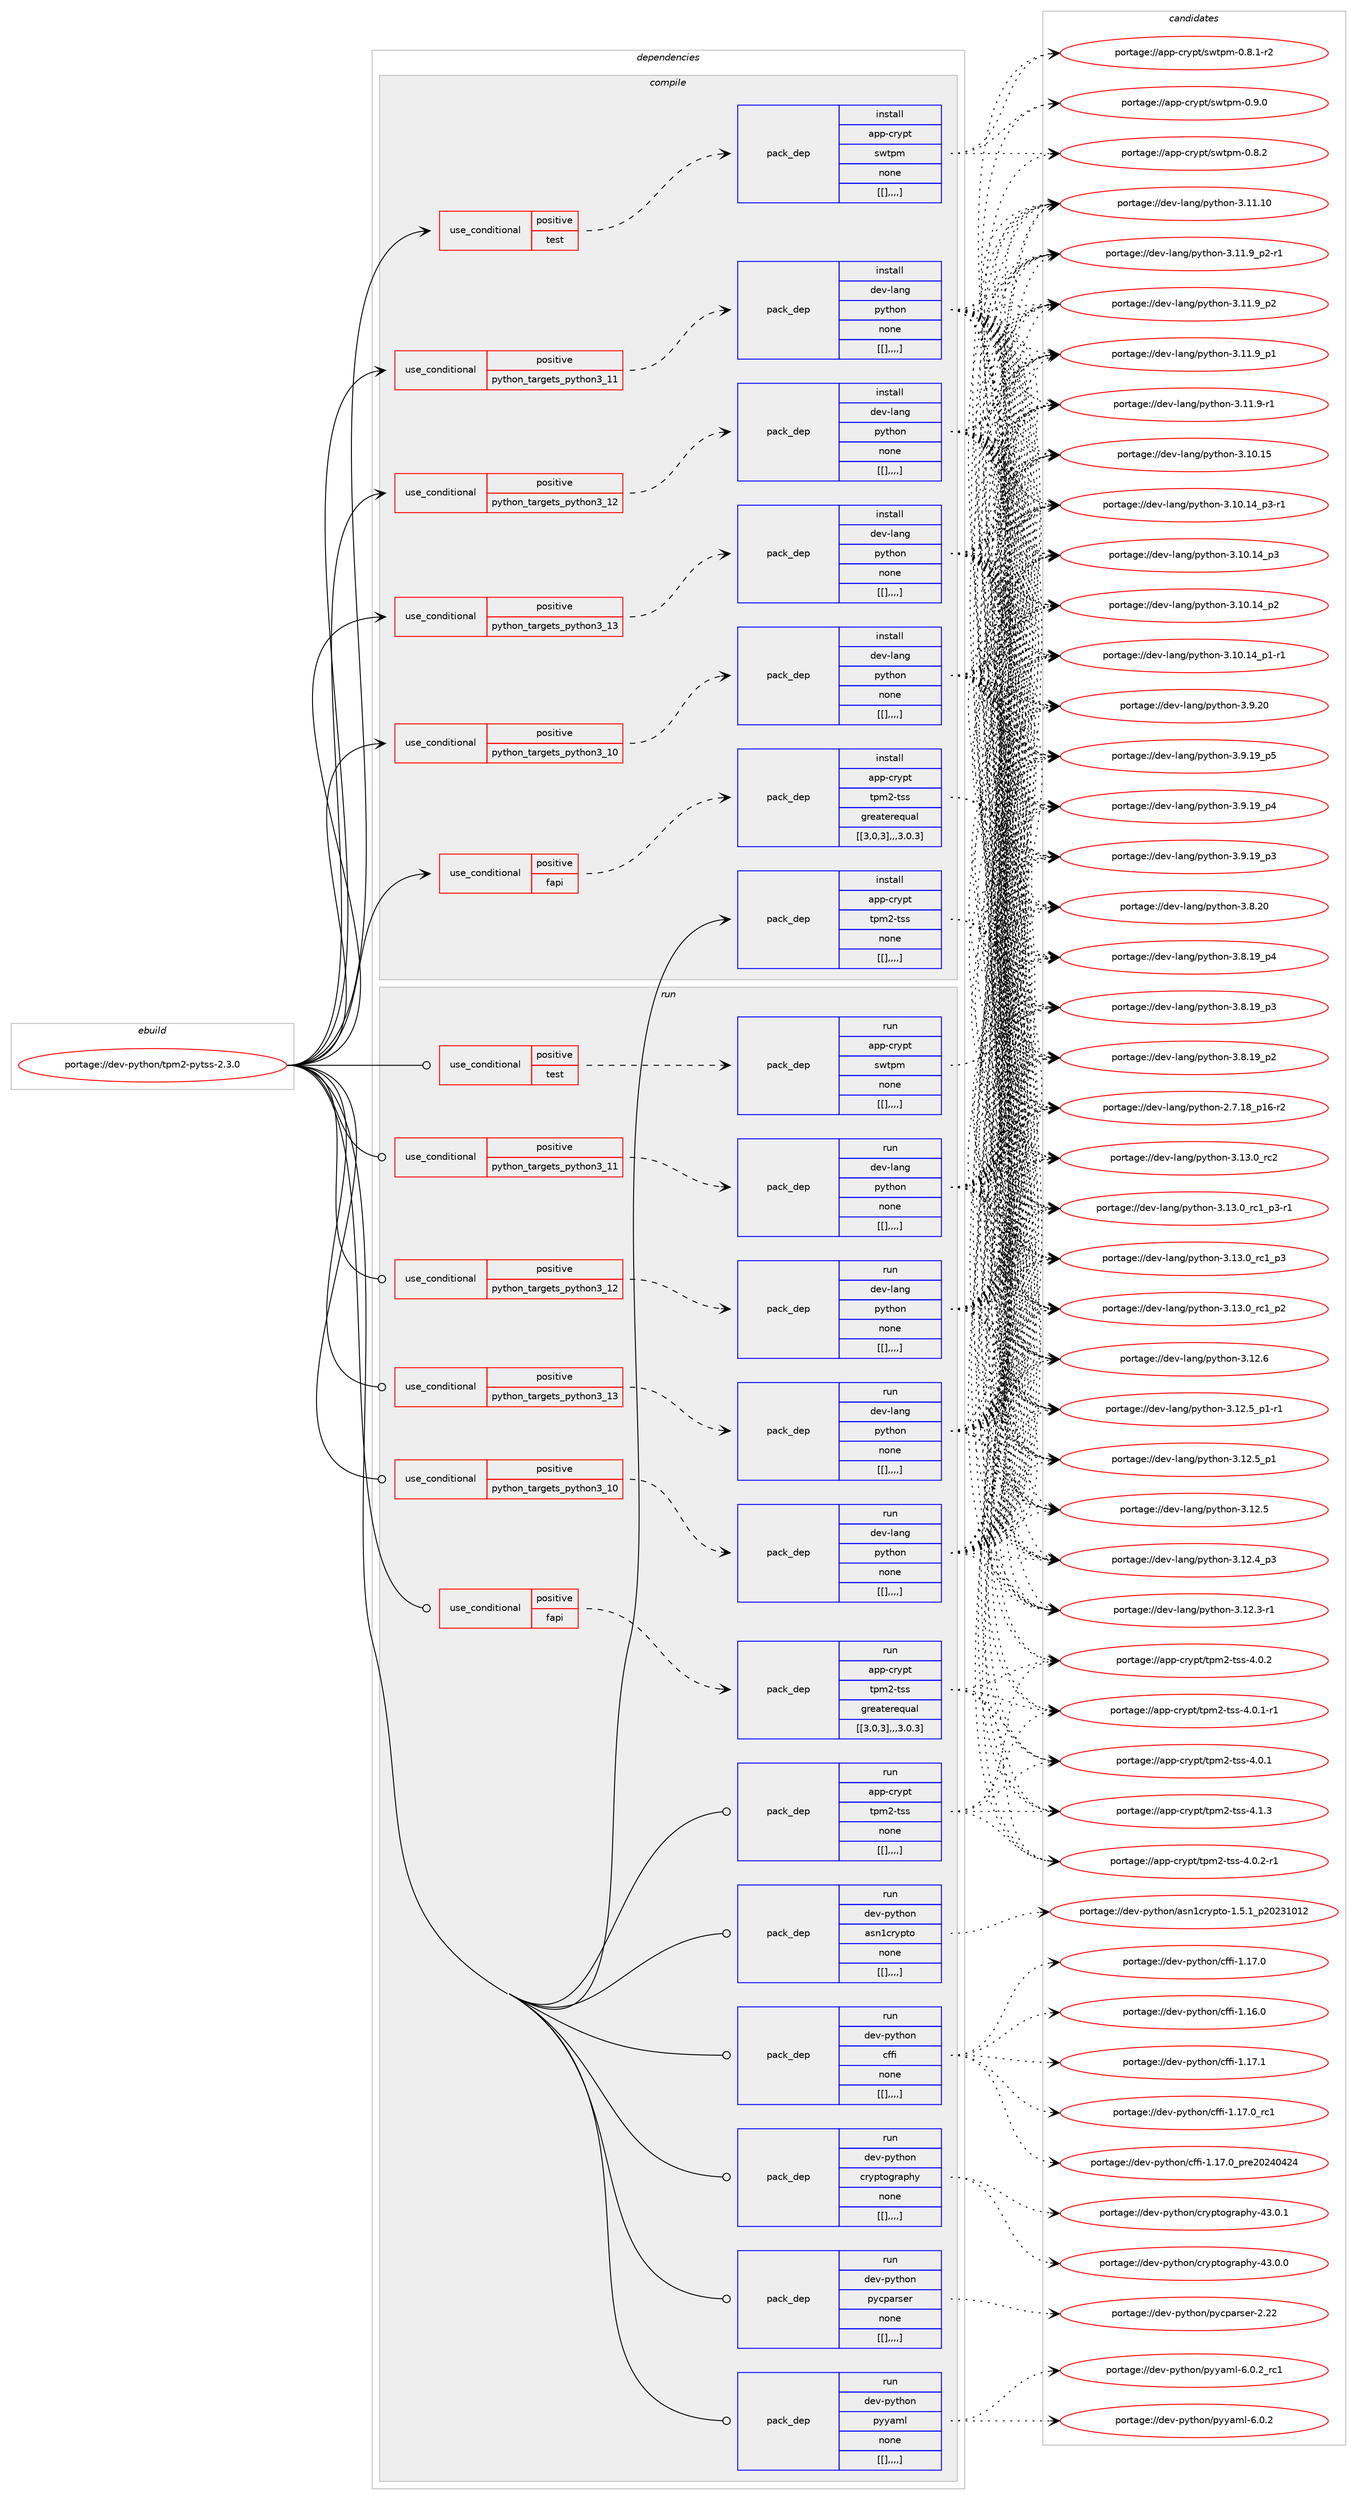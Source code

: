 digraph prolog {

# *************
# Graph options
# *************

newrank=true;
concentrate=true;
compound=true;
graph [rankdir=LR,fontname=Helvetica,fontsize=10,ranksep=1.5];#, ranksep=2.5, nodesep=0.2];
edge  [arrowhead=vee];
node  [fontname=Helvetica,fontsize=10];

# **********
# The ebuild
# **********

subgraph cluster_leftcol {
color=gray;
label=<<i>ebuild</i>>;
id [label="portage://dev-python/tpm2-pytss-2.3.0", color=red, width=4, href="../dev-python/tpm2-pytss-2.3.0.svg"];
}

# ****************
# The dependencies
# ****************

subgraph cluster_midcol {
color=gray;
label=<<i>dependencies</i>>;
subgraph cluster_compile {
fillcolor="#eeeeee";
style=filled;
label=<<i>compile</i>>;
subgraph cond41648 {
dependency168202 [label=<<TABLE BORDER="0" CELLBORDER="1" CELLSPACING="0" CELLPADDING="4"><TR><TD ROWSPAN="3" CELLPADDING="10">use_conditional</TD></TR><TR><TD>positive</TD></TR><TR><TD>fapi</TD></TR></TABLE>>, shape=none, color=red];
subgraph pack125289 {
dependency168203 [label=<<TABLE BORDER="0" CELLBORDER="1" CELLSPACING="0" CELLPADDING="4" WIDTH="220"><TR><TD ROWSPAN="6" CELLPADDING="30">pack_dep</TD></TR><TR><TD WIDTH="110">install</TD></TR><TR><TD>app-crypt</TD></TR><TR><TD>tpm2-tss</TD></TR><TR><TD>greaterequal</TD></TR><TR><TD>[[3,0,3],,,3.0.3]</TD></TR></TABLE>>, shape=none, color=blue];
}
dependency168202:e -> dependency168203:w [weight=20,style="dashed",arrowhead="vee"];
}
id:e -> dependency168202:w [weight=20,style="solid",arrowhead="vee"];
subgraph cond41649 {
dependency168204 [label=<<TABLE BORDER="0" CELLBORDER="1" CELLSPACING="0" CELLPADDING="4"><TR><TD ROWSPAN="3" CELLPADDING="10">use_conditional</TD></TR><TR><TD>positive</TD></TR><TR><TD>python_targets_python3_10</TD></TR></TABLE>>, shape=none, color=red];
subgraph pack125290 {
dependency168205 [label=<<TABLE BORDER="0" CELLBORDER="1" CELLSPACING="0" CELLPADDING="4" WIDTH="220"><TR><TD ROWSPAN="6" CELLPADDING="30">pack_dep</TD></TR><TR><TD WIDTH="110">install</TD></TR><TR><TD>dev-lang</TD></TR><TR><TD>python</TD></TR><TR><TD>none</TD></TR><TR><TD>[[],,,,]</TD></TR></TABLE>>, shape=none, color=blue];
}
dependency168204:e -> dependency168205:w [weight=20,style="dashed",arrowhead="vee"];
}
id:e -> dependency168204:w [weight=20,style="solid",arrowhead="vee"];
subgraph cond41650 {
dependency168206 [label=<<TABLE BORDER="0" CELLBORDER="1" CELLSPACING="0" CELLPADDING="4"><TR><TD ROWSPAN="3" CELLPADDING="10">use_conditional</TD></TR><TR><TD>positive</TD></TR><TR><TD>python_targets_python3_11</TD></TR></TABLE>>, shape=none, color=red];
subgraph pack125291 {
dependency168207 [label=<<TABLE BORDER="0" CELLBORDER="1" CELLSPACING="0" CELLPADDING="4" WIDTH="220"><TR><TD ROWSPAN="6" CELLPADDING="30">pack_dep</TD></TR><TR><TD WIDTH="110">install</TD></TR><TR><TD>dev-lang</TD></TR><TR><TD>python</TD></TR><TR><TD>none</TD></TR><TR><TD>[[],,,,]</TD></TR></TABLE>>, shape=none, color=blue];
}
dependency168206:e -> dependency168207:w [weight=20,style="dashed",arrowhead="vee"];
}
id:e -> dependency168206:w [weight=20,style="solid",arrowhead="vee"];
subgraph cond41651 {
dependency168208 [label=<<TABLE BORDER="0" CELLBORDER="1" CELLSPACING="0" CELLPADDING="4"><TR><TD ROWSPAN="3" CELLPADDING="10">use_conditional</TD></TR><TR><TD>positive</TD></TR><TR><TD>python_targets_python3_12</TD></TR></TABLE>>, shape=none, color=red];
subgraph pack125292 {
dependency168209 [label=<<TABLE BORDER="0" CELLBORDER="1" CELLSPACING="0" CELLPADDING="4" WIDTH="220"><TR><TD ROWSPAN="6" CELLPADDING="30">pack_dep</TD></TR><TR><TD WIDTH="110">install</TD></TR><TR><TD>dev-lang</TD></TR><TR><TD>python</TD></TR><TR><TD>none</TD></TR><TR><TD>[[],,,,]</TD></TR></TABLE>>, shape=none, color=blue];
}
dependency168208:e -> dependency168209:w [weight=20,style="dashed",arrowhead="vee"];
}
id:e -> dependency168208:w [weight=20,style="solid",arrowhead="vee"];
subgraph cond41652 {
dependency168210 [label=<<TABLE BORDER="0" CELLBORDER="1" CELLSPACING="0" CELLPADDING="4"><TR><TD ROWSPAN="3" CELLPADDING="10">use_conditional</TD></TR><TR><TD>positive</TD></TR><TR><TD>python_targets_python3_13</TD></TR></TABLE>>, shape=none, color=red];
subgraph pack125293 {
dependency168211 [label=<<TABLE BORDER="0" CELLBORDER="1" CELLSPACING="0" CELLPADDING="4" WIDTH="220"><TR><TD ROWSPAN="6" CELLPADDING="30">pack_dep</TD></TR><TR><TD WIDTH="110">install</TD></TR><TR><TD>dev-lang</TD></TR><TR><TD>python</TD></TR><TR><TD>none</TD></TR><TR><TD>[[],,,,]</TD></TR></TABLE>>, shape=none, color=blue];
}
dependency168210:e -> dependency168211:w [weight=20,style="dashed",arrowhead="vee"];
}
id:e -> dependency168210:w [weight=20,style="solid",arrowhead="vee"];
subgraph cond41653 {
dependency168212 [label=<<TABLE BORDER="0" CELLBORDER="1" CELLSPACING="0" CELLPADDING="4"><TR><TD ROWSPAN="3" CELLPADDING="10">use_conditional</TD></TR><TR><TD>positive</TD></TR><TR><TD>test</TD></TR></TABLE>>, shape=none, color=red];
subgraph pack125294 {
dependency168213 [label=<<TABLE BORDER="0" CELLBORDER="1" CELLSPACING="0" CELLPADDING="4" WIDTH="220"><TR><TD ROWSPAN="6" CELLPADDING="30">pack_dep</TD></TR><TR><TD WIDTH="110">install</TD></TR><TR><TD>app-crypt</TD></TR><TR><TD>swtpm</TD></TR><TR><TD>none</TD></TR><TR><TD>[[],,,,]</TD></TR></TABLE>>, shape=none, color=blue];
}
dependency168212:e -> dependency168213:w [weight=20,style="dashed",arrowhead="vee"];
}
id:e -> dependency168212:w [weight=20,style="solid",arrowhead="vee"];
subgraph pack125295 {
dependency168214 [label=<<TABLE BORDER="0" CELLBORDER="1" CELLSPACING="0" CELLPADDING="4" WIDTH="220"><TR><TD ROWSPAN="6" CELLPADDING="30">pack_dep</TD></TR><TR><TD WIDTH="110">install</TD></TR><TR><TD>app-crypt</TD></TR><TR><TD>tpm2-tss</TD></TR><TR><TD>none</TD></TR><TR><TD>[[],,,,]</TD></TR></TABLE>>, shape=none, color=blue];
}
id:e -> dependency168214:w [weight=20,style="solid",arrowhead="vee"];
}
subgraph cluster_compileandrun {
fillcolor="#eeeeee";
style=filled;
label=<<i>compile and run</i>>;
}
subgraph cluster_run {
fillcolor="#eeeeee";
style=filled;
label=<<i>run</i>>;
subgraph cond41654 {
dependency168215 [label=<<TABLE BORDER="0" CELLBORDER="1" CELLSPACING="0" CELLPADDING="4"><TR><TD ROWSPAN="3" CELLPADDING="10">use_conditional</TD></TR><TR><TD>positive</TD></TR><TR><TD>fapi</TD></TR></TABLE>>, shape=none, color=red];
subgraph pack125296 {
dependency168216 [label=<<TABLE BORDER="0" CELLBORDER="1" CELLSPACING="0" CELLPADDING="4" WIDTH="220"><TR><TD ROWSPAN="6" CELLPADDING="30">pack_dep</TD></TR><TR><TD WIDTH="110">run</TD></TR><TR><TD>app-crypt</TD></TR><TR><TD>tpm2-tss</TD></TR><TR><TD>greaterequal</TD></TR><TR><TD>[[3,0,3],,,3.0.3]</TD></TR></TABLE>>, shape=none, color=blue];
}
dependency168215:e -> dependency168216:w [weight=20,style="dashed",arrowhead="vee"];
}
id:e -> dependency168215:w [weight=20,style="solid",arrowhead="odot"];
subgraph cond41655 {
dependency168217 [label=<<TABLE BORDER="0" CELLBORDER="1" CELLSPACING="0" CELLPADDING="4"><TR><TD ROWSPAN="3" CELLPADDING="10">use_conditional</TD></TR><TR><TD>positive</TD></TR><TR><TD>python_targets_python3_10</TD></TR></TABLE>>, shape=none, color=red];
subgraph pack125297 {
dependency168218 [label=<<TABLE BORDER="0" CELLBORDER="1" CELLSPACING="0" CELLPADDING="4" WIDTH="220"><TR><TD ROWSPAN="6" CELLPADDING="30">pack_dep</TD></TR><TR><TD WIDTH="110">run</TD></TR><TR><TD>dev-lang</TD></TR><TR><TD>python</TD></TR><TR><TD>none</TD></TR><TR><TD>[[],,,,]</TD></TR></TABLE>>, shape=none, color=blue];
}
dependency168217:e -> dependency168218:w [weight=20,style="dashed",arrowhead="vee"];
}
id:e -> dependency168217:w [weight=20,style="solid",arrowhead="odot"];
subgraph cond41656 {
dependency168219 [label=<<TABLE BORDER="0" CELLBORDER="1" CELLSPACING="0" CELLPADDING="4"><TR><TD ROWSPAN="3" CELLPADDING="10">use_conditional</TD></TR><TR><TD>positive</TD></TR><TR><TD>python_targets_python3_11</TD></TR></TABLE>>, shape=none, color=red];
subgraph pack125298 {
dependency168220 [label=<<TABLE BORDER="0" CELLBORDER="1" CELLSPACING="0" CELLPADDING="4" WIDTH="220"><TR><TD ROWSPAN="6" CELLPADDING="30">pack_dep</TD></TR><TR><TD WIDTH="110">run</TD></TR><TR><TD>dev-lang</TD></TR><TR><TD>python</TD></TR><TR><TD>none</TD></TR><TR><TD>[[],,,,]</TD></TR></TABLE>>, shape=none, color=blue];
}
dependency168219:e -> dependency168220:w [weight=20,style="dashed",arrowhead="vee"];
}
id:e -> dependency168219:w [weight=20,style="solid",arrowhead="odot"];
subgraph cond41657 {
dependency168221 [label=<<TABLE BORDER="0" CELLBORDER="1" CELLSPACING="0" CELLPADDING="4"><TR><TD ROWSPAN="3" CELLPADDING="10">use_conditional</TD></TR><TR><TD>positive</TD></TR><TR><TD>python_targets_python3_12</TD></TR></TABLE>>, shape=none, color=red];
subgraph pack125299 {
dependency168222 [label=<<TABLE BORDER="0" CELLBORDER="1" CELLSPACING="0" CELLPADDING="4" WIDTH="220"><TR><TD ROWSPAN="6" CELLPADDING="30">pack_dep</TD></TR><TR><TD WIDTH="110">run</TD></TR><TR><TD>dev-lang</TD></TR><TR><TD>python</TD></TR><TR><TD>none</TD></TR><TR><TD>[[],,,,]</TD></TR></TABLE>>, shape=none, color=blue];
}
dependency168221:e -> dependency168222:w [weight=20,style="dashed",arrowhead="vee"];
}
id:e -> dependency168221:w [weight=20,style="solid",arrowhead="odot"];
subgraph cond41658 {
dependency168223 [label=<<TABLE BORDER="0" CELLBORDER="1" CELLSPACING="0" CELLPADDING="4"><TR><TD ROWSPAN="3" CELLPADDING="10">use_conditional</TD></TR><TR><TD>positive</TD></TR><TR><TD>python_targets_python3_13</TD></TR></TABLE>>, shape=none, color=red];
subgraph pack125300 {
dependency168224 [label=<<TABLE BORDER="0" CELLBORDER="1" CELLSPACING="0" CELLPADDING="4" WIDTH="220"><TR><TD ROWSPAN="6" CELLPADDING="30">pack_dep</TD></TR><TR><TD WIDTH="110">run</TD></TR><TR><TD>dev-lang</TD></TR><TR><TD>python</TD></TR><TR><TD>none</TD></TR><TR><TD>[[],,,,]</TD></TR></TABLE>>, shape=none, color=blue];
}
dependency168223:e -> dependency168224:w [weight=20,style="dashed",arrowhead="vee"];
}
id:e -> dependency168223:w [weight=20,style="solid",arrowhead="odot"];
subgraph cond41659 {
dependency168225 [label=<<TABLE BORDER="0" CELLBORDER="1" CELLSPACING="0" CELLPADDING="4"><TR><TD ROWSPAN="3" CELLPADDING="10">use_conditional</TD></TR><TR><TD>positive</TD></TR><TR><TD>test</TD></TR></TABLE>>, shape=none, color=red];
subgraph pack125301 {
dependency168226 [label=<<TABLE BORDER="0" CELLBORDER="1" CELLSPACING="0" CELLPADDING="4" WIDTH="220"><TR><TD ROWSPAN="6" CELLPADDING="30">pack_dep</TD></TR><TR><TD WIDTH="110">run</TD></TR><TR><TD>app-crypt</TD></TR><TR><TD>swtpm</TD></TR><TR><TD>none</TD></TR><TR><TD>[[],,,,]</TD></TR></TABLE>>, shape=none, color=blue];
}
dependency168225:e -> dependency168226:w [weight=20,style="dashed",arrowhead="vee"];
}
id:e -> dependency168225:w [weight=20,style="solid",arrowhead="odot"];
subgraph pack125302 {
dependency168227 [label=<<TABLE BORDER="0" CELLBORDER="1" CELLSPACING="0" CELLPADDING="4" WIDTH="220"><TR><TD ROWSPAN="6" CELLPADDING="30">pack_dep</TD></TR><TR><TD WIDTH="110">run</TD></TR><TR><TD>app-crypt</TD></TR><TR><TD>tpm2-tss</TD></TR><TR><TD>none</TD></TR><TR><TD>[[],,,,]</TD></TR></TABLE>>, shape=none, color=blue];
}
id:e -> dependency168227:w [weight=20,style="solid",arrowhead="odot"];
subgraph pack125303 {
dependency168228 [label=<<TABLE BORDER="0" CELLBORDER="1" CELLSPACING="0" CELLPADDING="4" WIDTH="220"><TR><TD ROWSPAN="6" CELLPADDING="30">pack_dep</TD></TR><TR><TD WIDTH="110">run</TD></TR><TR><TD>dev-python</TD></TR><TR><TD>asn1crypto</TD></TR><TR><TD>none</TD></TR><TR><TD>[[],,,,]</TD></TR></TABLE>>, shape=none, color=blue];
}
id:e -> dependency168228:w [weight=20,style="solid",arrowhead="odot"];
subgraph pack125304 {
dependency168229 [label=<<TABLE BORDER="0" CELLBORDER="1" CELLSPACING="0" CELLPADDING="4" WIDTH="220"><TR><TD ROWSPAN="6" CELLPADDING="30">pack_dep</TD></TR><TR><TD WIDTH="110">run</TD></TR><TR><TD>dev-python</TD></TR><TR><TD>cffi</TD></TR><TR><TD>none</TD></TR><TR><TD>[[],,,,]</TD></TR></TABLE>>, shape=none, color=blue];
}
id:e -> dependency168229:w [weight=20,style="solid",arrowhead="odot"];
subgraph pack125305 {
dependency168230 [label=<<TABLE BORDER="0" CELLBORDER="1" CELLSPACING="0" CELLPADDING="4" WIDTH="220"><TR><TD ROWSPAN="6" CELLPADDING="30">pack_dep</TD></TR><TR><TD WIDTH="110">run</TD></TR><TR><TD>dev-python</TD></TR><TR><TD>cryptography</TD></TR><TR><TD>none</TD></TR><TR><TD>[[],,,,]</TD></TR></TABLE>>, shape=none, color=blue];
}
id:e -> dependency168230:w [weight=20,style="solid",arrowhead="odot"];
subgraph pack125306 {
dependency168231 [label=<<TABLE BORDER="0" CELLBORDER="1" CELLSPACING="0" CELLPADDING="4" WIDTH="220"><TR><TD ROWSPAN="6" CELLPADDING="30">pack_dep</TD></TR><TR><TD WIDTH="110">run</TD></TR><TR><TD>dev-python</TD></TR><TR><TD>pycparser</TD></TR><TR><TD>none</TD></TR><TR><TD>[[],,,,]</TD></TR></TABLE>>, shape=none, color=blue];
}
id:e -> dependency168231:w [weight=20,style="solid",arrowhead="odot"];
subgraph pack125307 {
dependency168232 [label=<<TABLE BORDER="0" CELLBORDER="1" CELLSPACING="0" CELLPADDING="4" WIDTH="220"><TR><TD ROWSPAN="6" CELLPADDING="30">pack_dep</TD></TR><TR><TD WIDTH="110">run</TD></TR><TR><TD>dev-python</TD></TR><TR><TD>pyyaml</TD></TR><TR><TD>none</TD></TR><TR><TD>[[],,,,]</TD></TR></TABLE>>, shape=none, color=blue];
}
id:e -> dependency168232:w [weight=20,style="solid",arrowhead="odot"];
}
}

# **************
# The candidates
# **************

subgraph cluster_choices {
rank=same;
color=gray;
label=<<i>candidates</i>>;

subgraph choice125289 {
color=black;
nodesep=1;
choice971121124599114121112116471161121095045116115115455246494651 [label="portage://app-crypt/tpm2-tss-4.1.3", color=red, width=4,href="../app-crypt/tpm2-tss-4.1.3.svg"];
choice9711211245991141211121164711611210950451161151154552464846504511449 [label="portage://app-crypt/tpm2-tss-4.0.2-r1", color=red, width=4,href="../app-crypt/tpm2-tss-4.0.2-r1.svg"];
choice971121124599114121112116471161121095045116115115455246484650 [label="portage://app-crypt/tpm2-tss-4.0.2", color=red, width=4,href="../app-crypt/tpm2-tss-4.0.2.svg"];
choice9711211245991141211121164711611210950451161151154552464846494511449 [label="portage://app-crypt/tpm2-tss-4.0.1-r1", color=red, width=4,href="../app-crypt/tpm2-tss-4.0.1-r1.svg"];
choice971121124599114121112116471161121095045116115115455246484649 [label="portage://app-crypt/tpm2-tss-4.0.1", color=red, width=4,href="../app-crypt/tpm2-tss-4.0.1.svg"];
dependency168203:e -> choice971121124599114121112116471161121095045116115115455246494651:w [style=dotted,weight="100"];
dependency168203:e -> choice9711211245991141211121164711611210950451161151154552464846504511449:w [style=dotted,weight="100"];
dependency168203:e -> choice971121124599114121112116471161121095045116115115455246484650:w [style=dotted,weight="100"];
dependency168203:e -> choice9711211245991141211121164711611210950451161151154552464846494511449:w [style=dotted,weight="100"];
dependency168203:e -> choice971121124599114121112116471161121095045116115115455246484649:w [style=dotted,weight="100"];
}
subgraph choice125290 {
color=black;
nodesep=1;
choice10010111845108971101034711212111610411111045514649514648951149950 [label="portage://dev-lang/python-3.13.0_rc2", color=red, width=4,href="../dev-lang/python-3.13.0_rc2.svg"];
choice1001011184510897110103471121211161041111104551464951464895114994995112514511449 [label="portage://dev-lang/python-3.13.0_rc1_p3-r1", color=red, width=4,href="../dev-lang/python-3.13.0_rc1_p3-r1.svg"];
choice100101118451089711010347112121116104111110455146495146489511499499511251 [label="portage://dev-lang/python-3.13.0_rc1_p3", color=red, width=4,href="../dev-lang/python-3.13.0_rc1_p3.svg"];
choice100101118451089711010347112121116104111110455146495146489511499499511250 [label="portage://dev-lang/python-3.13.0_rc1_p2", color=red, width=4,href="../dev-lang/python-3.13.0_rc1_p2.svg"];
choice10010111845108971101034711212111610411111045514649504654 [label="portage://dev-lang/python-3.12.6", color=red, width=4,href="../dev-lang/python-3.12.6.svg"];
choice1001011184510897110103471121211161041111104551464950465395112494511449 [label="portage://dev-lang/python-3.12.5_p1-r1", color=red, width=4,href="../dev-lang/python-3.12.5_p1-r1.svg"];
choice100101118451089711010347112121116104111110455146495046539511249 [label="portage://dev-lang/python-3.12.5_p1", color=red, width=4,href="../dev-lang/python-3.12.5_p1.svg"];
choice10010111845108971101034711212111610411111045514649504653 [label="portage://dev-lang/python-3.12.5", color=red, width=4,href="../dev-lang/python-3.12.5.svg"];
choice100101118451089711010347112121116104111110455146495046529511251 [label="portage://dev-lang/python-3.12.4_p3", color=red, width=4,href="../dev-lang/python-3.12.4_p3.svg"];
choice100101118451089711010347112121116104111110455146495046514511449 [label="portage://dev-lang/python-3.12.3-r1", color=red, width=4,href="../dev-lang/python-3.12.3-r1.svg"];
choice1001011184510897110103471121211161041111104551464949464948 [label="portage://dev-lang/python-3.11.10", color=red, width=4,href="../dev-lang/python-3.11.10.svg"];
choice1001011184510897110103471121211161041111104551464949465795112504511449 [label="portage://dev-lang/python-3.11.9_p2-r1", color=red, width=4,href="../dev-lang/python-3.11.9_p2-r1.svg"];
choice100101118451089711010347112121116104111110455146494946579511250 [label="portage://dev-lang/python-3.11.9_p2", color=red, width=4,href="../dev-lang/python-3.11.9_p2.svg"];
choice100101118451089711010347112121116104111110455146494946579511249 [label="portage://dev-lang/python-3.11.9_p1", color=red, width=4,href="../dev-lang/python-3.11.9_p1.svg"];
choice100101118451089711010347112121116104111110455146494946574511449 [label="portage://dev-lang/python-3.11.9-r1", color=red, width=4,href="../dev-lang/python-3.11.9-r1.svg"];
choice1001011184510897110103471121211161041111104551464948464953 [label="portage://dev-lang/python-3.10.15", color=red, width=4,href="../dev-lang/python-3.10.15.svg"];
choice100101118451089711010347112121116104111110455146494846495295112514511449 [label="portage://dev-lang/python-3.10.14_p3-r1", color=red, width=4,href="../dev-lang/python-3.10.14_p3-r1.svg"];
choice10010111845108971101034711212111610411111045514649484649529511251 [label="portage://dev-lang/python-3.10.14_p3", color=red, width=4,href="../dev-lang/python-3.10.14_p3.svg"];
choice10010111845108971101034711212111610411111045514649484649529511250 [label="portage://dev-lang/python-3.10.14_p2", color=red, width=4,href="../dev-lang/python-3.10.14_p2.svg"];
choice100101118451089711010347112121116104111110455146494846495295112494511449 [label="portage://dev-lang/python-3.10.14_p1-r1", color=red, width=4,href="../dev-lang/python-3.10.14_p1-r1.svg"];
choice10010111845108971101034711212111610411111045514657465048 [label="portage://dev-lang/python-3.9.20", color=red, width=4,href="../dev-lang/python-3.9.20.svg"];
choice100101118451089711010347112121116104111110455146574649579511253 [label="portage://dev-lang/python-3.9.19_p5", color=red, width=4,href="../dev-lang/python-3.9.19_p5.svg"];
choice100101118451089711010347112121116104111110455146574649579511252 [label="portage://dev-lang/python-3.9.19_p4", color=red, width=4,href="../dev-lang/python-3.9.19_p4.svg"];
choice100101118451089711010347112121116104111110455146574649579511251 [label="portage://dev-lang/python-3.9.19_p3", color=red, width=4,href="../dev-lang/python-3.9.19_p3.svg"];
choice10010111845108971101034711212111610411111045514656465048 [label="portage://dev-lang/python-3.8.20", color=red, width=4,href="../dev-lang/python-3.8.20.svg"];
choice100101118451089711010347112121116104111110455146564649579511252 [label="portage://dev-lang/python-3.8.19_p4", color=red, width=4,href="../dev-lang/python-3.8.19_p4.svg"];
choice100101118451089711010347112121116104111110455146564649579511251 [label="portage://dev-lang/python-3.8.19_p3", color=red, width=4,href="../dev-lang/python-3.8.19_p3.svg"];
choice100101118451089711010347112121116104111110455146564649579511250 [label="portage://dev-lang/python-3.8.19_p2", color=red, width=4,href="../dev-lang/python-3.8.19_p2.svg"];
choice100101118451089711010347112121116104111110455046554649569511249544511450 [label="portage://dev-lang/python-2.7.18_p16-r2", color=red, width=4,href="../dev-lang/python-2.7.18_p16-r2.svg"];
dependency168205:e -> choice10010111845108971101034711212111610411111045514649514648951149950:w [style=dotted,weight="100"];
dependency168205:e -> choice1001011184510897110103471121211161041111104551464951464895114994995112514511449:w [style=dotted,weight="100"];
dependency168205:e -> choice100101118451089711010347112121116104111110455146495146489511499499511251:w [style=dotted,weight="100"];
dependency168205:e -> choice100101118451089711010347112121116104111110455146495146489511499499511250:w [style=dotted,weight="100"];
dependency168205:e -> choice10010111845108971101034711212111610411111045514649504654:w [style=dotted,weight="100"];
dependency168205:e -> choice1001011184510897110103471121211161041111104551464950465395112494511449:w [style=dotted,weight="100"];
dependency168205:e -> choice100101118451089711010347112121116104111110455146495046539511249:w [style=dotted,weight="100"];
dependency168205:e -> choice10010111845108971101034711212111610411111045514649504653:w [style=dotted,weight="100"];
dependency168205:e -> choice100101118451089711010347112121116104111110455146495046529511251:w [style=dotted,weight="100"];
dependency168205:e -> choice100101118451089711010347112121116104111110455146495046514511449:w [style=dotted,weight="100"];
dependency168205:e -> choice1001011184510897110103471121211161041111104551464949464948:w [style=dotted,weight="100"];
dependency168205:e -> choice1001011184510897110103471121211161041111104551464949465795112504511449:w [style=dotted,weight="100"];
dependency168205:e -> choice100101118451089711010347112121116104111110455146494946579511250:w [style=dotted,weight="100"];
dependency168205:e -> choice100101118451089711010347112121116104111110455146494946579511249:w [style=dotted,weight="100"];
dependency168205:e -> choice100101118451089711010347112121116104111110455146494946574511449:w [style=dotted,weight="100"];
dependency168205:e -> choice1001011184510897110103471121211161041111104551464948464953:w [style=dotted,weight="100"];
dependency168205:e -> choice100101118451089711010347112121116104111110455146494846495295112514511449:w [style=dotted,weight="100"];
dependency168205:e -> choice10010111845108971101034711212111610411111045514649484649529511251:w [style=dotted,weight="100"];
dependency168205:e -> choice10010111845108971101034711212111610411111045514649484649529511250:w [style=dotted,weight="100"];
dependency168205:e -> choice100101118451089711010347112121116104111110455146494846495295112494511449:w [style=dotted,weight="100"];
dependency168205:e -> choice10010111845108971101034711212111610411111045514657465048:w [style=dotted,weight="100"];
dependency168205:e -> choice100101118451089711010347112121116104111110455146574649579511253:w [style=dotted,weight="100"];
dependency168205:e -> choice100101118451089711010347112121116104111110455146574649579511252:w [style=dotted,weight="100"];
dependency168205:e -> choice100101118451089711010347112121116104111110455146574649579511251:w [style=dotted,weight="100"];
dependency168205:e -> choice10010111845108971101034711212111610411111045514656465048:w [style=dotted,weight="100"];
dependency168205:e -> choice100101118451089711010347112121116104111110455146564649579511252:w [style=dotted,weight="100"];
dependency168205:e -> choice100101118451089711010347112121116104111110455146564649579511251:w [style=dotted,weight="100"];
dependency168205:e -> choice100101118451089711010347112121116104111110455146564649579511250:w [style=dotted,weight="100"];
dependency168205:e -> choice100101118451089711010347112121116104111110455046554649569511249544511450:w [style=dotted,weight="100"];
}
subgraph choice125291 {
color=black;
nodesep=1;
choice10010111845108971101034711212111610411111045514649514648951149950 [label="portage://dev-lang/python-3.13.0_rc2", color=red, width=4,href="../dev-lang/python-3.13.0_rc2.svg"];
choice1001011184510897110103471121211161041111104551464951464895114994995112514511449 [label="portage://dev-lang/python-3.13.0_rc1_p3-r1", color=red, width=4,href="../dev-lang/python-3.13.0_rc1_p3-r1.svg"];
choice100101118451089711010347112121116104111110455146495146489511499499511251 [label="portage://dev-lang/python-3.13.0_rc1_p3", color=red, width=4,href="../dev-lang/python-3.13.0_rc1_p3.svg"];
choice100101118451089711010347112121116104111110455146495146489511499499511250 [label="portage://dev-lang/python-3.13.0_rc1_p2", color=red, width=4,href="../dev-lang/python-3.13.0_rc1_p2.svg"];
choice10010111845108971101034711212111610411111045514649504654 [label="portage://dev-lang/python-3.12.6", color=red, width=4,href="../dev-lang/python-3.12.6.svg"];
choice1001011184510897110103471121211161041111104551464950465395112494511449 [label="portage://dev-lang/python-3.12.5_p1-r1", color=red, width=4,href="../dev-lang/python-3.12.5_p1-r1.svg"];
choice100101118451089711010347112121116104111110455146495046539511249 [label="portage://dev-lang/python-3.12.5_p1", color=red, width=4,href="../dev-lang/python-3.12.5_p1.svg"];
choice10010111845108971101034711212111610411111045514649504653 [label="portage://dev-lang/python-3.12.5", color=red, width=4,href="../dev-lang/python-3.12.5.svg"];
choice100101118451089711010347112121116104111110455146495046529511251 [label="portage://dev-lang/python-3.12.4_p3", color=red, width=4,href="../dev-lang/python-3.12.4_p3.svg"];
choice100101118451089711010347112121116104111110455146495046514511449 [label="portage://dev-lang/python-3.12.3-r1", color=red, width=4,href="../dev-lang/python-3.12.3-r1.svg"];
choice1001011184510897110103471121211161041111104551464949464948 [label="portage://dev-lang/python-3.11.10", color=red, width=4,href="../dev-lang/python-3.11.10.svg"];
choice1001011184510897110103471121211161041111104551464949465795112504511449 [label="portage://dev-lang/python-3.11.9_p2-r1", color=red, width=4,href="../dev-lang/python-3.11.9_p2-r1.svg"];
choice100101118451089711010347112121116104111110455146494946579511250 [label="portage://dev-lang/python-3.11.9_p2", color=red, width=4,href="../dev-lang/python-3.11.9_p2.svg"];
choice100101118451089711010347112121116104111110455146494946579511249 [label="portage://dev-lang/python-3.11.9_p1", color=red, width=4,href="../dev-lang/python-3.11.9_p1.svg"];
choice100101118451089711010347112121116104111110455146494946574511449 [label="portage://dev-lang/python-3.11.9-r1", color=red, width=4,href="../dev-lang/python-3.11.9-r1.svg"];
choice1001011184510897110103471121211161041111104551464948464953 [label="portage://dev-lang/python-3.10.15", color=red, width=4,href="../dev-lang/python-3.10.15.svg"];
choice100101118451089711010347112121116104111110455146494846495295112514511449 [label="portage://dev-lang/python-3.10.14_p3-r1", color=red, width=4,href="../dev-lang/python-3.10.14_p3-r1.svg"];
choice10010111845108971101034711212111610411111045514649484649529511251 [label="portage://dev-lang/python-3.10.14_p3", color=red, width=4,href="../dev-lang/python-3.10.14_p3.svg"];
choice10010111845108971101034711212111610411111045514649484649529511250 [label="portage://dev-lang/python-3.10.14_p2", color=red, width=4,href="../dev-lang/python-3.10.14_p2.svg"];
choice100101118451089711010347112121116104111110455146494846495295112494511449 [label="portage://dev-lang/python-3.10.14_p1-r1", color=red, width=4,href="../dev-lang/python-3.10.14_p1-r1.svg"];
choice10010111845108971101034711212111610411111045514657465048 [label="portage://dev-lang/python-3.9.20", color=red, width=4,href="../dev-lang/python-3.9.20.svg"];
choice100101118451089711010347112121116104111110455146574649579511253 [label="portage://dev-lang/python-3.9.19_p5", color=red, width=4,href="../dev-lang/python-3.9.19_p5.svg"];
choice100101118451089711010347112121116104111110455146574649579511252 [label="portage://dev-lang/python-3.9.19_p4", color=red, width=4,href="../dev-lang/python-3.9.19_p4.svg"];
choice100101118451089711010347112121116104111110455146574649579511251 [label="portage://dev-lang/python-3.9.19_p3", color=red, width=4,href="../dev-lang/python-3.9.19_p3.svg"];
choice10010111845108971101034711212111610411111045514656465048 [label="portage://dev-lang/python-3.8.20", color=red, width=4,href="../dev-lang/python-3.8.20.svg"];
choice100101118451089711010347112121116104111110455146564649579511252 [label="portage://dev-lang/python-3.8.19_p4", color=red, width=4,href="../dev-lang/python-3.8.19_p4.svg"];
choice100101118451089711010347112121116104111110455146564649579511251 [label="portage://dev-lang/python-3.8.19_p3", color=red, width=4,href="../dev-lang/python-3.8.19_p3.svg"];
choice100101118451089711010347112121116104111110455146564649579511250 [label="portage://dev-lang/python-3.8.19_p2", color=red, width=4,href="../dev-lang/python-3.8.19_p2.svg"];
choice100101118451089711010347112121116104111110455046554649569511249544511450 [label="portage://dev-lang/python-2.7.18_p16-r2", color=red, width=4,href="../dev-lang/python-2.7.18_p16-r2.svg"];
dependency168207:e -> choice10010111845108971101034711212111610411111045514649514648951149950:w [style=dotted,weight="100"];
dependency168207:e -> choice1001011184510897110103471121211161041111104551464951464895114994995112514511449:w [style=dotted,weight="100"];
dependency168207:e -> choice100101118451089711010347112121116104111110455146495146489511499499511251:w [style=dotted,weight="100"];
dependency168207:e -> choice100101118451089711010347112121116104111110455146495146489511499499511250:w [style=dotted,weight="100"];
dependency168207:e -> choice10010111845108971101034711212111610411111045514649504654:w [style=dotted,weight="100"];
dependency168207:e -> choice1001011184510897110103471121211161041111104551464950465395112494511449:w [style=dotted,weight="100"];
dependency168207:e -> choice100101118451089711010347112121116104111110455146495046539511249:w [style=dotted,weight="100"];
dependency168207:e -> choice10010111845108971101034711212111610411111045514649504653:w [style=dotted,weight="100"];
dependency168207:e -> choice100101118451089711010347112121116104111110455146495046529511251:w [style=dotted,weight="100"];
dependency168207:e -> choice100101118451089711010347112121116104111110455146495046514511449:w [style=dotted,weight="100"];
dependency168207:e -> choice1001011184510897110103471121211161041111104551464949464948:w [style=dotted,weight="100"];
dependency168207:e -> choice1001011184510897110103471121211161041111104551464949465795112504511449:w [style=dotted,weight="100"];
dependency168207:e -> choice100101118451089711010347112121116104111110455146494946579511250:w [style=dotted,weight="100"];
dependency168207:e -> choice100101118451089711010347112121116104111110455146494946579511249:w [style=dotted,weight="100"];
dependency168207:e -> choice100101118451089711010347112121116104111110455146494946574511449:w [style=dotted,weight="100"];
dependency168207:e -> choice1001011184510897110103471121211161041111104551464948464953:w [style=dotted,weight="100"];
dependency168207:e -> choice100101118451089711010347112121116104111110455146494846495295112514511449:w [style=dotted,weight="100"];
dependency168207:e -> choice10010111845108971101034711212111610411111045514649484649529511251:w [style=dotted,weight="100"];
dependency168207:e -> choice10010111845108971101034711212111610411111045514649484649529511250:w [style=dotted,weight="100"];
dependency168207:e -> choice100101118451089711010347112121116104111110455146494846495295112494511449:w [style=dotted,weight="100"];
dependency168207:e -> choice10010111845108971101034711212111610411111045514657465048:w [style=dotted,weight="100"];
dependency168207:e -> choice100101118451089711010347112121116104111110455146574649579511253:w [style=dotted,weight="100"];
dependency168207:e -> choice100101118451089711010347112121116104111110455146574649579511252:w [style=dotted,weight="100"];
dependency168207:e -> choice100101118451089711010347112121116104111110455146574649579511251:w [style=dotted,weight="100"];
dependency168207:e -> choice10010111845108971101034711212111610411111045514656465048:w [style=dotted,weight="100"];
dependency168207:e -> choice100101118451089711010347112121116104111110455146564649579511252:w [style=dotted,weight="100"];
dependency168207:e -> choice100101118451089711010347112121116104111110455146564649579511251:w [style=dotted,weight="100"];
dependency168207:e -> choice100101118451089711010347112121116104111110455146564649579511250:w [style=dotted,weight="100"];
dependency168207:e -> choice100101118451089711010347112121116104111110455046554649569511249544511450:w [style=dotted,weight="100"];
}
subgraph choice125292 {
color=black;
nodesep=1;
choice10010111845108971101034711212111610411111045514649514648951149950 [label="portage://dev-lang/python-3.13.0_rc2", color=red, width=4,href="../dev-lang/python-3.13.0_rc2.svg"];
choice1001011184510897110103471121211161041111104551464951464895114994995112514511449 [label="portage://dev-lang/python-3.13.0_rc1_p3-r1", color=red, width=4,href="../dev-lang/python-3.13.0_rc1_p3-r1.svg"];
choice100101118451089711010347112121116104111110455146495146489511499499511251 [label="portage://dev-lang/python-3.13.0_rc1_p3", color=red, width=4,href="../dev-lang/python-3.13.0_rc1_p3.svg"];
choice100101118451089711010347112121116104111110455146495146489511499499511250 [label="portage://dev-lang/python-3.13.0_rc1_p2", color=red, width=4,href="../dev-lang/python-3.13.0_rc1_p2.svg"];
choice10010111845108971101034711212111610411111045514649504654 [label="portage://dev-lang/python-3.12.6", color=red, width=4,href="../dev-lang/python-3.12.6.svg"];
choice1001011184510897110103471121211161041111104551464950465395112494511449 [label="portage://dev-lang/python-3.12.5_p1-r1", color=red, width=4,href="../dev-lang/python-3.12.5_p1-r1.svg"];
choice100101118451089711010347112121116104111110455146495046539511249 [label="portage://dev-lang/python-3.12.5_p1", color=red, width=4,href="../dev-lang/python-3.12.5_p1.svg"];
choice10010111845108971101034711212111610411111045514649504653 [label="portage://dev-lang/python-3.12.5", color=red, width=4,href="../dev-lang/python-3.12.5.svg"];
choice100101118451089711010347112121116104111110455146495046529511251 [label="portage://dev-lang/python-3.12.4_p3", color=red, width=4,href="../dev-lang/python-3.12.4_p3.svg"];
choice100101118451089711010347112121116104111110455146495046514511449 [label="portage://dev-lang/python-3.12.3-r1", color=red, width=4,href="../dev-lang/python-3.12.3-r1.svg"];
choice1001011184510897110103471121211161041111104551464949464948 [label="portage://dev-lang/python-3.11.10", color=red, width=4,href="../dev-lang/python-3.11.10.svg"];
choice1001011184510897110103471121211161041111104551464949465795112504511449 [label="portage://dev-lang/python-3.11.9_p2-r1", color=red, width=4,href="../dev-lang/python-3.11.9_p2-r1.svg"];
choice100101118451089711010347112121116104111110455146494946579511250 [label="portage://dev-lang/python-3.11.9_p2", color=red, width=4,href="../dev-lang/python-3.11.9_p2.svg"];
choice100101118451089711010347112121116104111110455146494946579511249 [label="portage://dev-lang/python-3.11.9_p1", color=red, width=4,href="../dev-lang/python-3.11.9_p1.svg"];
choice100101118451089711010347112121116104111110455146494946574511449 [label="portage://dev-lang/python-3.11.9-r1", color=red, width=4,href="../dev-lang/python-3.11.9-r1.svg"];
choice1001011184510897110103471121211161041111104551464948464953 [label="portage://dev-lang/python-3.10.15", color=red, width=4,href="../dev-lang/python-3.10.15.svg"];
choice100101118451089711010347112121116104111110455146494846495295112514511449 [label="portage://dev-lang/python-3.10.14_p3-r1", color=red, width=4,href="../dev-lang/python-3.10.14_p3-r1.svg"];
choice10010111845108971101034711212111610411111045514649484649529511251 [label="portage://dev-lang/python-3.10.14_p3", color=red, width=4,href="../dev-lang/python-3.10.14_p3.svg"];
choice10010111845108971101034711212111610411111045514649484649529511250 [label="portage://dev-lang/python-3.10.14_p2", color=red, width=4,href="../dev-lang/python-3.10.14_p2.svg"];
choice100101118451089711010347112121116104111110455146494846495295112494511449 [label="portage://dev-lang/python-3.10.14_p1-r1", color=red, width=4,href="../dev-lang/python-3.10.14_p1-r1.svg"];
choice10010111845108971101034711212111610411111045514657465048 [label="portage://dev-lang/python-3.9.20", color=red, width=4,href="../dev-lang/python-3.9.20.svg"];
choice100101118451089711010347112121116104111110455146574649579511253 [label="portage://dev-lang/python-3.9.19_p5", color=red, width=4,href="../dev-lang/python-3.9.19_p5.svg"];
choice100101118451089711010347112121116104111110455146574649579511252 [label="portage://dev-lang/python-3.9.19_p4", color=red, width=4,href="../dev-lang/python-3.9.19_p4.svg"];
choice100101118451089711010347112121116104111110455146574649579511251 [label="portage://dev-lang/python-3.9.19_p3", color=red, width=4,href="../dev-lang/python-3.9.19_p3.svg"];
choice10010111845108971101034711212111610411111045514656465048 [label="portage://dev-lang/python-3.8.20", color=red, width=4,href="../dev-lang/python-3.8.20.svg"];
choice100101118451089711010347112121116104111110455146564649579511252 [label="portage://dev-lang/python-3.8.19_p4", color=red, width=4,href="../dev-lang/python-3.8.19_p4.svg"];
choice100101118451089711010347112121116104111110455146564649579511251 [label="portage://dev-lang/python-3.8.19_p3", color=red, width=4,href="../dev-lang/python-3.8.19_p3.svg"];
choice100101118451089711010347112121116104111110455146564649579511250 [label="portage://dev-lang/python-3.8.19_p2", color=red, width=4,href="../dev-lang/python-3.8.19_p2.svg"];
choice100101118451089711010347112121116104111110455046554649569511249544511450 [label="portage://dev-lang/python-2.7.18_p16-r2", color=red, width=4,href="../dev-lang/python-2.7.18_p16-r2.svg"];
dependency168209:e -> choice10010111845108971101034711212111610411111045514649514648951149950:w [style=dotted,weight="100"];
dependency168209:e -> choice1001011184510897110103471121211161041111104551464951464895114994995112514511449:w [style=dotted,weight="100"];
dependency168209:e -> choice100101118451089711010347112121116104111110455146495146489511499499511251:w [style=dotted,weight="100"];
dependency168209:e -> choice100101118451089711010347112121116104111110455146495146489511499499511250:w [style=dotted,weight="100"];
dependency168209:e -> choice10010111845108971101034711212111610411111045514649504654:w [style=dotted,weight="100"];
dependency168209:e -> choice1001011184510897110103471121211161041111104551464950465395112494511449:w [style=dotted,weight="100"];
dependency168209:e -> choice100101118451089711010347112121116104111110455146495046539511249:w [style=dotted,weight="100"];
dependency168209:e -> choice10010111845108971101034711212111610411111045514649504653:w [style=dotted,weight="100"];
dependency168209:e -> choice100101118451089711010347112121116104111110455146495046529511251:w [style=dotted,weight="100"];
dependency168209:e -> choice100101118451089711010347112121116104111110455146495046514511449:w [style=dotted,weight="100"];
dependency168209:e -> choice1001011184510897110103471121211161041111104551464949464948:w [style=dotted,weight="100"];
dependency168209:e -> choice1001011184510897110103471121211161041111104551464949465795112504511449:w [style=dotted,weight="100"];
dependency168209:e -> choice100101118451089711010347112121116104111110455146494946579511250:w [style=dotted,weight="100"];
dependency168209:e -> choice100101118451089711010347112121116104111110455146494946579511249:w [style=dotted,weight="100"];
dependency168209:e -> choice100101118451089711010347112121116104111110455146494946574511449:w [style=dotted,weight="100"];
dependency168209:e -> choice1001011184510897110103471121211161041111104551464948464953:w [style=dotted,weight="100"];
dependency168209:e -> choice100101118451089711010347112121116104111110455146494846495295112514511449:w [style=dotted,weight="100"];
dependency168209:e -> choice10010111845108971101034711212111610411111045514649484649529511251:w [style=dotted,weight="100"];
dependency168209:e -> choice10010111845108971101034711212111610411111045514649484649529511250:w [style=dotted,weight="100"];
dependency168209:e -> choice100101118451089711010347112121116104111110455146494846495295112494511449:w [style=dotted,weight="100"];
dependency168209:e -> choice10010111845108971101034711212111610411111045514657465048:w [style=dotted,weight="100"];
dependency168209:e -> choice100101118451089711010347112121116104111110455146574649579511253:w [style=dotted,weight="100"];
dependency168209:e -> choice100101118451089711010347112121116104111110455146574649579511252:w [style=dotted,weight="100"];
dependency168209:e -> choice100101118451089711010347112121116104111110455146574649579511251:w [style=dotted,weight="100"];
dependency168209:e -> choice10010111845108971101034711212111610411111045514656465048:w [style=dotted,weight="100"];
dependency168209:e -> choice100101118451089711010347112121116104111110455146564649579511252:w [style=dotted,weight="100"];
dependency168209:e -> choice100101118451089711010347112121116104111110455146564649579511251:w [style=dotted,weight="100"];
dependency168209:e -> choice100101118451089711010347112121116104111110455146564649579511250:w [style=dotted,weight="100"];
dependency168209:e -> choice100101118451089711010347112121116104111110455046554649569511249544511450:w [style=dotted,weight="100"];
}
subgraph choice125293 {
color=black;
nodesep=1;
choice10010111845108971101034711212111610411111045514649514648951149950 [label="portage://dev-lang/python-3.13.0_rc2", color=red, width=4,href="../dev-lang/python-3.13.0_rc2.svg"];
choice1001011184510897110103471121211161041111104551464951464895114994995112514511449 [label="portage://dev-lang/python-3.13.0_rc1_p3-r1", color=red, width=4,href="../dev-lang/python-3.13.0_rc1_p3-r1.svg"];
choice100101118451089711010347112121116104111110455146495146489511499499511251 [label="portage://dev-lang/python-3.13.0_rc1_p3", color=red, width=4,href="../dev-lang/python-3.13.0_rc1_p3.svg"];
choice100101118451089711010347112121116104111110455146495146489511499499511250 [label="portage://dev-lang/python-3.13.0_rc1_p2", color=red, width=4,href="../dev-lang/python-3.13.0_rc1_p2.svg"];
choice10010111845108971101034711212111610411111045514649504654 [label="portage://dev-lang/python-3.12.6", color=red, width=4,href="../dev-lang/python-3.12.6.svg"];
choice1001011184510897110103471121211161041111104551464950465395112494511449 [label="portage://dev-lang/python-3.12.5_p1-r1", color=red, width=4,href="../dev-lang/python-3.12.5_p1-r1.svg"];
choice100101118451089711010347112121116104111110455146495046539511249 [label="portage://dev-lang/python-3.12.5_p1", color=red, width=4,href="../dev-lang/python-3.12.5_p1.svg"];
choice10010111845108971101034711212111610411111045514649504653 [label="portage://dev-lang/python-3.12.5", color=red, width=4,href="../dev-lang/python-3.12.5.svg"];
choice100101118451089711010347112121116104111110455146495046529511251 [label="portage://dev-lang/python-3.12.4_p3", color=red, width=4,href="../dev-lang/python-3.12.4_p3.svg"];
choice100101118451089711010347112121116104111110455146495046514511449 [label="portage://dev-lang/python-3.12.3-r1", color=red, width=4,href="../dev-lang/python-3.12.3-r1.svg"];
choice1001011184510897110103471121211161041111104551464949464948 [label="portage://dev-lang/python-3.11.10", color=red, width=4,href="../dev-lang/python-3.11.10.svg"];
choice1001011184510897110103471121211161041111104551464949465795112504511449 [label="portage://dev-lang/python-3.11.9_p2-r1", color=red, width=4,href="../dev-lang/python-3.11.9_p2-r1.svg"];
choice100101118451089711010347112121116104111110455146494946579511250 [label="portage://dev-lang/python-3.11.9_p2", color=red, width=4,href="../dev-lang/python-3.11.9_p2.svg"];
choice100101118451089711010347112121116104111110455146494946579511249 [label="portage://dev-lang/python-3.11.9_p1", color=red, width=4,href="../dev-lang/python-3.11.9_p1.svg"];
choice100101118451089711010347112121116104111110455146494946574511449 [label="portage://dev-lang/python-3.11.9-r1", color=red, width=4,href="../dev-lang/python-3.11.9-r1.svg"];
choice1001011184510897110103471121211161041111104551464948464953 [label="portage://dev-lang/python-3.10.15", color=red, width=4,href="../dev-lang/python-3.10.15.svg"];
choice100101118451089711010347112121116104111110455146494846495295112514511449 [label="portage://dev-lang/python-3.10.14_p3-r1", color=red, width=4,href="../dev-lang/python-3.10.14_p3-r1.svg"];
choice10010111845108971101034711212111610411111045514649484649529511251 [label="portage://dev-lang/python-3.10.14_p3", color=red, width=4,href="../dev-lang/python-3.10.14_p3.svg"];
choice10010111845108971101034711212111610411111045514649484649529511250 [label="portage://dev-lang/python-3.10.14_p2", color=red, width=4,href="../dev-lang/python-3.10.14_p2.svg"];
choice100101118451089711010347112121116104111110455146494846495295112494511449 [label="portage://dev-lang/python-3.10.14_p1-r1", color=red, width=4,href="../dev-lang/python-3.10.14_p1-r1.svg"];
choice10010111845108971101034711212111610411111045514657465048 [label="portage://dev-lang/python-3.9.20", color=red, width=4,href="../dev-lang/python-3.9.20.svg"];
choice100101118451089711010347112121116104111110455146574649579511253 [label="portage://dev-lang/python-3.9.19_p5", color=red, width=4,href="../dev-lang/python-3.9.19_p5.svg"];
choice100101118451089711010347112121116104111110455146574649579511252 [label="portage://dev-lang/python-3.9.19_p4", color=red, width=4,href="../dev-lang/python-3.9.19_p4.svg"];
choice100101118451089711010347112121116104111110455146574649579511251 [label="portage://dev-lang/python-3.9.19_p3", color=red, width=4,href="../dev-lang/python-3.9.19_p3.svg"];
choice10010111845108971101034711212111610411111045514656465048 [label="portage://dev-lang/python-3.8.20", color=red, width=4,href="../dev-lang/python-3.8.20.svg"];
choice100101118451089711010347112121116104111110455146564649579511252 [label="portage://dev-lang/python-3.8.19_p4", color=red, width=4,href="../dev-lang/python-3.8.19_p4.svg"];
choice100101118451089711010347112121116104111110455146564649579511251 [label="portage://dev-lang/python-3.8.19_p3", color=red, width=4,href="../dev-lang/python-3.8.19_p3.svg"];
choice100101118451089711010347112121116104111110455146564649579511250 [label="portage://dev-lang/python-3.8.19_p2", color=red, width=4,href="../dev-lang/python-3.8.19_p2.svg"];
choice100101118451089711010347112121116104111110455046554649569511249544511450 [label="portage://dev-lang/python-2.7.18_p16-r2", color=red, width=4,href="../dev-lang/python-2.7.18_p16-r2.svg"];
dependency168211:e -> choice10010111845108971101034711212111610411111045514649514648951149950:w [style=dotted,weight="100"];
dependency168211:e -> choice1001011184510897110103471121211161041111104551464951464895114994995112514511449:w [style=dotted,weight="100"];
dependency168211:e -> choice100101118451089711010347112121116104111110455146495146489511499499511251:w [style=dotted,weight="100"];
dependency168211:e -> choice100101118451089711010347112121116104111110455146495146489511499499511250:w [style=dotted,weight="100"];
dependency168211:e -> choice10010111845108971101034711212111610411111045514649504654:w [style=dotted,weight="100"];
dependency168211:e -> choice1001011184510897110103471121211161041111104551464950465395112494511449:w [style=dotted,weight="100"];
dependency168211:e -> choice100101118451089711010347112121116104111110455146495046539511249:w [style=dotted,weight="100"];
dependency168211:e -> choice10010111845108971101034711212111610411111045514649504653:w [style=dotted,weight="100"];
dependency168211:e -> choice100101118451089711010347112121116104111110455146495046529511251:w [style=dotted,weight="100"];
dependency168211:e -> choice100101118451089711010347112121116104111110455146495046514511449:w [style=dotted,weight="100"];
dependency168211:e -> choice1001011184510897110103471121211161041111104551464949464948:w [style=dotted,weight="100"];
dependency168211:e -> choice1001011184510897110103471121211161041111104551464949465795112504511449:w [style=dotted,weight="100"];
dependency168211:e -> choice100101118451089711010347112121116104111110455146494946579511250:w [style=dotted,weight="100"];
dependency168211:e -> choice100101118451089711010347112121116104111110455146494946579511249:w [style=dotted,weight="100"];
dependency168211:e -> choice100101118451089711010347112121116104111110455146494946574511449:w [style=dotted,weight="100"];
dependency168211:e -> choice1001011184510897110103471121211161041111104551464948464953:w [style=dotted,weight="100"];
dependency168211:e -> choice100101118451089711010347112121116104111110455146494846495295112514511449:w [style=dotted,weight="100"];
dependency168211:e -> choice10010111845108971101034711212111610411111045514649484649529511251:w [style=dotted,weight="100"];
dependency168211:e -> choice10010111845108971101034711212111610411111045514649484649529511250:w [style=dotted,weight="100"];
dependency168211:e -> choice100101118451089711010347112121116104111110455146494846495295112494511449:w [style=dotted,weight="100"];
dependency168211:e -> choice10010111845108971101034711212111610411111045514657465048:w [style=dotted,weight="100"];
dependency168211:e -> choice100101118451089711010347112121116104111110455146574649579511253:w [style=dotted,weight="100"];
dependency168211:e -> choice100101118451089711010347112121116104111110455146574649579511252:w [style=dotted,weight="100"];
dependency168211:e -> choice100101118451089711010347112121116104111110455146574649579511251:w [style=dotted,weight="100"];
dependency168211:e -> choice10010111845108971101034711212111610411111045514656465048:w [style=dotted,weight="100"];
dependency168211:e -> choice100101118451089711010347112121116104111110455146564649579511252:w [style=dotted,weight="100"];
dependency168211:e -> choice100101118451089711010347112121116104111110455146564649579511251:w [style=dotted,weight="100"];
dependency168211:e -> choice100101118451089711010347112121116104111110455146564649579511250:w [style=dotted,weight="100"];
dependency168211:e -> choice100101118451089711010347112121116104111110455046554649569511249544511450:w [style=dotted,weight="100"];
}
subgraph choice125294 {
color=black;
nodesep=1;
choice97112112459911412111211647115119116112109454846574648 [label="portage://app-crypt/swtpm-0.9.0", color=red, width=4,href="../app-crypt/swtpm-0.9.0.svg"];
choice97112112459911412111211647115119116112109454846564650 [label="portage://app-crypt/swtpm-0.8.2", color=red, width=4,href="../app-crypt/swtpm-0.8.2.svg"];
choice971121124599114121112116471151191161121094548465646494511450 [label="portage://app-crypt/swtpm-0.8.1-r2", color=red, width=4,href="../app-crypt/swtpm-0.8.1-r2.svg"];
dependency168213:e -> choice97112112459911412111211647115119116112109454846574648:w [style=dotted,weight="100"];
dependency168213:e -> choice97112112459911412111211647115119116112109454846564650:w [style=dotted,weight="100"];
dependency168213:e -> choice971121124599114121112116471151191161121094548465646494511450:w [style=dotted,weight="100"];
}
subgraph choice125295 {
color=black;
nodesep=1;
choice971121124599114121112116471161121095045116115115455246494651 [label="portage://app-crypt/tpm2-tss-4.1.3", color=red, width=4,href="../app-crypt/tpm2-tss-4.1.3.svg"];
choice9711211245991141211121164711611210950451161151154552464846504511449 [label="portage://app-crypt/tpm2-tss-4.0.2-r1", color=red, width=4,href="../app-crypt/tpm2-tss-4.0.2-r1.svg"];
choice971121124599114121112116471161121095045116115115455246484650 [label="portage://app-crypt/tpm2-tss-4.0.2", color=red, width=4,href="../app-crypt/tpm2-tss-4.0.2.svg"];
choice9711211245991141211121164711611210950451161151154552464846494511449 [label="portage://app-crypt/tpm2-tss-4.0.1-r1", color=red, width=4,href="../app-crypt/tpm2-tss-4.0.1-r1.svg"];
choice971121124599114121112116471161121095045116115115455246484649 [label="portage://app-crypt/tpm2-tss-4.0.1", color=red, width=4,href="../app-crypt/tpm2-tss-4.0.1.svg"];
dependency168214:e -> choice971121124599114121112116471161121095045116115115455246494651:w [style=dotted,weight="100"];
dependency168214:e -> choice9711211245991141211121164711611210950451161151154552464846504511449:w [style=dotted,weight="100"];
dependency168214:e -> choice971121124599114121112116471161121095045116115115455246484650:w [style=dotted,weight="100"];
dependency168214:e -> choice9711211245991141211121164711611210950451161151154552464846494511449:w [style=dotted,weight="100"];
dependency168214:e -> choice971121124599114121112116471161121095045116115115455246484649:w [style=dotted,weight="100"];
}
subgraph choice125296 {
color=black;
nodesep=1;
choice971121124599114121112116471161121095045116115115455246494651 [label="portage://app-crypt/tpm2-tss-4.1.3", color=red, width=4,href="../app-crypt/tpm2-tss-4.1.3.svg"];
choice9711211245991141211121164711611210950451161151154552464846504511449 [label="portage://app-crypt/tpm2-tss-4.0.2-r1", color=red, width=4,href="../app-crypt/tpm2-tss-4.0.2-r1.svg"];
choice971121124599114121112116471161121095045116115115455246484650 [label="portage://app-crypt/tpm2-tss-4.0.2", color=red, width=4,href="../app-crypt/tpm2-tss-4.0.2.svg"];
choice9711211245991141211121164711611210950451161151154552464846494511449 [label="portage://app-crypt/tpm2-tss-4.0.1-r1", color=red, width=4,href="../app-crypt/tpm2-tss-4.0.1-r1.svg"];
choice971121124599114121112116471161121095045116115115455246484649 [label="portage://app-crypt/tpm2-tss-4.0.1", color=red, width=4,href="../app-crypt/tpm2-tss-4.0.1.svg"];
dependency168216:e -> choice971121124599114121112116471161121095045116115115455246494651:w [style=dotted,weight="100"];
dependency168216:e -> choice9711211245991141211121164711611210950451161151154552464846504511449:w [style=dotted,weight="100"];
dependency168216:e -> choice971121124599114121112116471161121095045116115115455246484650:w [style=dotted,weight="100"];
dependency168216:e -> choice9711211245991141211121164711611210950451161151154552464846494511449:w [style=dotted,weight="100"];
dependency168216:e -> choice971121124599114121112116471161121095045116115115455246484649:w [style=dotted,weight="100"];
}
subgraph choice125297 {
color=black;
nodesep=1;
choice10010111845108971101034711212111610411111045514649514648951149950 [label="portage://dev-lang/python-3.13.0_rc2", color=red, width=4,href="../dev-lang/python-3.13.0_rc2.svg"];
choice1001011184510897110103471121211161041111104551464951464895114994995112514511449 [label="portage://dev-lang/python-3.13.0_rc1_p3-r1", color=red, width=4,href="../dev-lang/python-3.13.0_rc1_p3-r1.svg"];
choice100101118451089711010347112121116104111110455146495146489511499499511251 [label="portage://dev-lang/python-3.13.0_rc1_p3", color=red, width=4,href="../dev-lang/python-3.13.0_rc1_p3.svg"];
choice100101118451089711010347112121116104111110455146495146489511499499511250 [label="portage://dev-lang/python-3.13.0_rc1_p2", color=red, width=4,href="../dev-lang/python-3.13.0_rc1_p2.svg"];
choice10010111845108971101034711212111610411111045514649504654 [label="portage://dev-lang/python-3.12.6", color=red, width=4,href="../dev-lang/python-3.12.6.svg"];
choice1001011184510897110103471121211161041111104551464950465395112494511449 [label="portage://dev-lang/python-3.12.5_p1-r1", color=red, width=4,href="../dev-lang/python-3.12.5_p1-r1.svg"];
choice100101118451089711010347112121116104111110455146495046539511249 [label="portage://dev-lang/python-3.12.5_p1", color=red, width=4,href="../dev-lang/python-3.12.5_p1.svg"];
choice10010111845108971101034711212111610411111045514649504653 [label="portage://dev-lang/python-3.12.5", color=red, width=4,href="../dev-lang/python-3.12.5.svg"];
choice100101118451089711010347112121116104111110455146495046529511251 [label="portage://dev-lang/python-3.12.4_p3", color=red, width=4,href="../dev-lang/python-3.12.4_p3.svg"];
choice100101118451089711010347112121116104111110455146495046514511449 [label="portage://dev-lang/python-3.12.3-r1", color=red, width=4,href="../dev-lang/python-3.12.3-r1.svg"];
choice1001011184510897110103471121211161041111104551464949464948 [label="portage://dev-lang/python-3.11.10", color=red, width=4,href="../dev-lang/python-3.11.10.svg"];
choice1001011184510897110103471121211161041111104551464949465795112504511449 [label="portage://dev-lang/python-3.11.9_p2-r1", color=red, width=4,href="../dev-lang/python-3.11.9_p2-r1.svg"];
choice100101118451089711010347112121116104111110455146494946579511250 [label="portage://dev-lang/python-3.11.9_p2", color=red, width=4,href="../dev-lang/python-3.11.9_p2.svg"];
choice100101118451089711010347112121116104111110455146494946579511249 [label="portage://dev-lang/python-3.11.9_p1", color=red, width=4,href="../dev-lang/python-3.11.9_p1.svg"];
choice100101118451089711010347112121116104111110455146494946574511449 [label="portage://dev-lang/python-3.11.9-r1", color=red, width=4,href="../dev-lang/python-3.11.9-r1.svg"];
choice1001011184510897110103471121211161041111104551464948464953 [label="portage://dev-lang/python-3.10.15", color=red, width=4,href="../dev-lang/python-3.10.15.svg"];
choice100101118451089711010347112121116104111110455146494846495295112514511449 [label="portage://dev-lang/python-3.10.14_p3-r1", color=red, width=4,href="../dev-lang/python-3.10.14_p3-r1.svg"];
choice10010111845108971101034711212111610411111045514649484649529511251 [label="portage://dev-lang/python-3.10.14_p3", color=red, width=4,href="../dev-lang/python-3.10.14_p3.svg"];
choice10010111845108971101034711212111610411111045514649484649529511250 [label="portage://dev-lang/python-3.10.14_p2", color=red, width=4,href="../dev-lang/python-3.10.14_p2.svg"];
choice100101118451089711010347112121116104111110455146494846495295112494511449 [label="portage://dev-lang/python-3.10.14_p1-r1", color=red, width=4,href="../dev-lang/python-3.10.14_p1-r1.svg"];
choice10010111845108971101034711212111610411111045514657465048 [label="portage://dev-lang/python-3.9.20", color=red, width=4,href="../dev-lang/python-3.9.20.svg"];
choice100101118451089711010347112121116104111110455146574649579511253 [label="portage://dev-lang/python-3.9.19_p5", color=red, width=4,href="../dev-lang/python-3.9.19_p5.svg"];
choice100101118451089711010347112121116104111110455146574649579511252 [label="portage://dev-lang/python-3.9.19_p4", color=red, width=4,href="../dev-lang/python-3.9.19_p4.svg"];
choice100101118451089711010347112121116104111110455146574649579511251 [label="portage://dev-lang/python-3.9.19_p3", color=red, width=4,href="../dev-lang/python-3.9.19_p3.svg"];
choice10010111845108971101034711212111610411111045514656465048 [label="portage://dev-lang/python-3.8.20", color=red, width=4,href="../dev-lang/python-3.8.20.svg"];
choice100101118451089711010347112121116104111110455146564649579511252 [label="portage://dev-lang/python-3.8.19_p4", color=red, width=4,href="../dev-lang/python-3.8.19_p4.svg"];
choice100101118451089711010347112121116104111110455146564649579511251 [label="portage://dev-lang/python-3.8.19_p3", color=red, width=4,href="../dev-lang/python-3.8.19_p3.svg"];
choice100101118451089711010347112121116104111110455146564649579511250 [label="portage://dev-lang/python-3.8.19_p2", color=red, width=4,href="../dev-lang/python-3.8.19_p2.svg"];
choice100101118451089711010347112121116104111110455046554649569511249544511450 [label="portage://dev-lang/python-2.7.18_p16-r2", color=red, width=4,href="../dev-lang/python-2.7.18_p16-r2.svg"];
dependency168218:e -> choice10010111845108971101034711212111610411111045514649514648951149950:w [style=dotted,weight="100"];
dependency168218:e -> choice1001011184510897110103471121211161041111104551464951464895114994995112514511449:w [style=dotted,weight="100"];
dependency168218:e -> choice100101118451089711010347112121116104111110455146495146489511499499511251:w [style=dotted,weight="100"];
dependency168218:e -> choice100101118451089711010347112121116104111110455146495146489511499499511250:w [style=dotted,weight="100"];
dependency168218:e -> choice10010111845108971101034711212111610411111045514649504654:w [style=dotted,weight="100"];
dependency168218:e -> choice1001011184510897110103471121211161041111104551464950465395112494511449:w [style=dotted,weight="100"];
dependency168218:e -> choice100101118451089711010347112121116104111110455146495046539511249:w [style=dotted,weight="100"];
dependency168218:e -> choice10010111845108971101034711212111610411111045514649504653:w [style=dotted,weight="100"];
dependency168218:e -> choice100101118451089711010347112121116104111110455146495046529511251:w [style=dotted,weight="100"];
dependency168218:e -> choice100101118451089711010347112121116104111110455146495046514511449:w [style=dotted,weight="100"];
dependency168218:e -> choice1001011184510897110103471121211161041111104551464949464948:w [style=dotted,weight="100"];
dependency168218:e -> choice1001011184510897110103471121211161041111104551464949465795112504511449:w [style=dotted,weight="100"];
dependency168218:e -> choice100101118451089711010347112121116104111110455146494946579511250:w [style=dotted,weight="100"];
dependency168218:e -> choice100101118451089711010347112121116104111110455146494946579511249:w [style=dotted,weight="100"];
dependency168218:e -> choice100101118451089711010347112121116104111110455146494946574511449:w [style=dotted,weight="100"];
dependency168218:e -> choice1001011184510897110103471121211161041111104551464948464953:w [style=dotted,weight="100"];
dependency168218:e -> choice100101118451089711010347112121116104111110455146494846495295112514511449:w [style=dotted,weight="100"];
dependency168218:e -> choice10010111845108971101034711212111610411111045514649484649529511251:w [style=dotted,weight="100"];
dependency168218:e -> choice10010111845108971101034711212111610411111045514649484649529511250:w [style=dotted,weight="100"];
dependency168218:e -> choice100101118451089711010347112121116104111110455146494846495295112494511449:w [style=dotted,weight="100"];
dependency168218:e -> choice10010111845108971101034711212111610411111045514657465048:w [style=dotted,weight="100"];
dependency168218:e -> choice100101118451089711010347112121116104111110455146574649579511253:w [style=dotted,weight="100"];
dependency168218:e -> choice100101118451089711010347112121116104111110455146574649579511252:w [style=dotted,weight="100"];
dependency168218:e -> choice100101118451089711010347112121116104111110455146574649579511251:w [style=dotted,weight="100"];
dependency168218:e -> choice10010111845108971101034711212111610411111045514656465048:w [style=dotted,weight="100"];
dependency168218:e -> choice100101118451089711010347112121116104111110455146564649579511252:w [style=dotted,weight="100"];
dependency168218:e -> choice100101118451089711010347112121116104111110455146564649579511251:w [style=dotted,weight="100"];
dependency168218:e -> choice100101118451089711010347112121116104111110455146564649579511250:w [style=dotted,weight="100"];
dependency168218:e -> choice100101118451089711010347112121116104111110455046554649569511249544511450:w [style=dotted,weight="100"];
}
subgraph choice125298 {
color=black;
nodesep=1;
choice10010111845108971101034711212111610411111045514649514648951149950 [label="portage://dev-lang/python-3.13.0_rc2", color=red, width=4,href="../dev-lang/python-3.13.0_rc2.svg"];
choice1001011184510897110103471121211161041111104551464951464895114994995112514511449 [label="portage://dev-lang/python-3.13.0_rc1_p3-r1", color=red, width=4,href="../dev-lang/python-3.13.0_rc1_p3-r1.svg"];
choice100101118451089711010347112121116104111110455146495146489511499499511251 [label="portage://dev-lang/python-3.13.0_rc1_p3", color=red, width=4,href="../dev-lang/python-3.13.0_rc1_p3.svg"];
choice100101118451089711010347112121116104111110455146495146489511499499511250 [label="portage://dev-lang/python-3.13.0_rc1_p2", color=red, width=4,href="../dev-lang/python-3.13.0_rc1_p2.svg"];
choice10010111845108971101034711212111610411111045514649504654 [label="portage://dev-lang/python-3.12.6", color=red, width=4,href="../dev-lang/python-3.12.6.svg"];
choice1001011184510897110103471121211161041111104551464950465395112494511449 [label="portage://dev-lang/python-3.12.5_p1-r1", color=red, width=4,href="../dev-lang/python-3.12.5_p1-r1.svg"];
choice100101118451089711010347112121116104111110455146495046539511249 [label="portage://dev-lang/python-3.12.5_p1", color=red, width=4,href="../dev-lang/python-3.12.5_p1.svg"];
choice10010111845108971101034711212111610411111045514649504653 [label="portage://dev-lang/python-3.12.5", color=red, width=4,href="../dev-lang/python-3.12.5.svg"];
choice100101118451089711010347112121116104111110455146495046529511251 [label="portage://dev-lang/python-3.12.4_p3", color=red, width=4,href="../dev-lang/python-3.12.4_p3.svg"];
choice100101118451089711010347112121116104111110455146495046514511449 [label="portage://dev-lang/python-3.12.3-r1", color=red, width=4,href="../dev-lang/python-3.12.3-r1.svg"];
choice1001011184510897110103471121211161041111104551464949464948 [label="portage://dev-lang/python-3.11.10", color=red, width=4,href="../dev-lang/python-3.11.10.svg"];
choice1001011184510897110103471121211161041111104551464949465795112504511449 [label="portage://dev-lang/python-3.11.9_p2-r1", color=red, width=4,href="../dev-lang/python-3.11.9_p2-r1.svg"];
choice100101118451089711010347112121116104111110455146494946579511250 [label="portage://dev-lang/python-3.11.9_p2", color=red, width=4,href="../dev-lang/python-3.11.9_p2.svg"];
choice100101118451089711010347112121116104111110455146494946579511249 [label="portage://dev-lang/python-3.11.9_p1", color=red, width=4,href="../dev-lang/python-3.11.9_p1.svg"];
choice100101118451089711010347112121116104111110455146494946574511449 [label="portage://dev-lang/python-3.11.9-r1", color=red, width=4,href="../dev-lang/python-3.11.9-r1.svg"];
choice1001011184510897110103471121211161041111104551464948464953 [label="portage://dev-lang/python-3.10.15", color=red, width=4,href="../dev-lang/python-3.10.15.svg"];
choice100101118451089711010347112121116104111110455146494846495295112514511449 [label="portage://dev-lang/python-3.10.14_p3-r1", color=red, width=4,href="../dev-lang/python-3.10.14_p3-r1.svg"];
choice10010111845108971101034711212111610411111045514649484649529511251 [label="portage://dev-lang/python-3.10.14_p3", color=red, width=4,href="../dev-lang/python-3.10.14_p3.svg"];
choice10010111845108971101034711212111610411111045514649484649529511250 [label="portage://dev-lang/python-3.10.14_p2", color=red, width=4,href="../dev-lang/python-3.10.14_p2.svg"];
choice100101118451089711010347112121116104111110455146494846495295112494511449 [label="portage://dev-lang/python-3.10.14_p1-r1", color=red, width=4,href="../dev-lang/python-3.10.14_p1-r1.svg"];
choice10010111845108971101034711212111610411111045514657465048 [label="portage://dev-lang/python-3.9.20", color=red, width=4,href="../dev-lang/python-3.9.20.svg"];
choice100101118451089711010347112121116104111110455146574649579511253 [label="portage://dev-lang/python-3.9.19_p5", color=red, width=4,href="../dev-lang/python-3.9.19_p5.svg"];
choice100101118451089711010347112121116104111110455146574649579511252 [label="portage://dev-lang/python-3.9.19_p4", color=red, width=4,href="../dev-lang/python-3.9.19_p4.svg"];
choice100101118451089711010347112121116104111110455146574649579511251 [label="portage://dev-lang/python-3.9.19_p3", color=red, width=4,href="../dev-lang/python-3.9.19_p3.svg"];
choice10010111845108971101034711212111610411111045514656465048 [label="portage://dev-lang/python-3.8.20", color=red, width=4,href="../dev-lang/python-3.8.20.svg"];
choice100101118451089711010347112121116104111110455146564649579511252 [label="portage://dev-lang/python-3.8.19_p4", color=red, width=4,href="../dev-lang/python-3.8.19_p4.svg"];
choice100101118451089711010347112121116104111110455146564649579511251 [label="portage://dev-lang/python-3.8.19_p3", color=red, width=4,href="../dev-lang/python-3.8.19_p3.svg"];
choice100101118451089711010347112121116104111110455146564649579511250 [label="portage://dev-lang/python-3.8.19_p2", color=red, width=4,href="../dev-lang/python-3.8.19_p2.svg"];
choice100101118451089711010347112121116104111110455046554649569511249544511450 [label="portage://dev-lang/python-2.7.18_p16-r2", color=red, width=4,href="../dev-lang/python-2.7.18_p16-r2.svg"];
dependency168220:e -> choice10010111845108971101034711212111610411111045514649514648951149950:w [style=dotted,weight="100"];
dependency168220:e -> choice1001011184510897110103471121211161041111104551464951464895114994995112514511449:w [style=dotted,weight="100"];
dependency168220:e -> choice100101118451089711010347112121116104111110455146495146489511499499511251:w [style=dotted,weight="100"];
dependency168220:e -> choice100101118451089711010347112121116104111110455146495146489511499499511250:w [style=dotted,weight="100"];
dependency168220:e -> choice10010111845108971101034711212111610411111045514649504654:w [style=dotted,weight="100"];
dependency168220:e -> choice1001011184510897110103471121211161041111104551464950465395112494511449:w [style=dotted,weight="100"];
dependency168220:e -> choice100101118451089711010347112121116104111110455146495046539511249:w [style=dotted,weight="100"];
dependency168220:e -> choice10010111845108971101034711212111610411111045514649504653:w [style=dotted,weight="100"];
dependency168220:e -> choice100101118451089711010347112121116104111110455146495046529511251:w [style=dotted,weight="100"];
dependency168220:e -> choice100101118451089711010347112121116104111110455146495046514511449:w [style=dotted,weight="100"];
dependency168220:e -> choice1001011184510897110103471121211161041111104551464949464948:w [style=dotted,weight="100"];
dependency168220:e -> choice1001011184510897110103471121211161041111104551464949465795112504511449:w [style=dotted,weight="100"];
dependency168220:e -> choice100101118451089711010347112121116104111110455146494946579511250:w [style=dotted,weight="100"];
dependency168220:e -> choice100101118451089711010347112121116104111110455146494946579511249:w [style=dotted,weight="100"];
dependency168220:e -> choice100101118451089711010347112121116104111110455146494946574511449:w [style=dotted,weight="100"];
dependency168220:e -> choice1001011184510897110103471121211161041111104551464948464953:w [style=dotted,weight="100"];
dependency168220:e -> choice100101118451089711010347112121116104111110455146494846495295112514511449:w [style=dotted,weight="100"];
dependency168220:e -> choice10010111845108971101034711212111610411111045514649484649529511251:w [style=dotted,weight="100"];
dependency168220:e -> choice10010111845108971101034711212111610411111045514649484649529511250:w [style=dotted,weight="100"];
dependency168220:e -> choice100101118451089711010347112121116104111110455146494846495295112494511449:w [style=dotted,weight="100"];
dependency168220:e -> choice10010111845108971101034711212111610411111045514657465048:w [style=dotted,weight="100"];
dependency168220:e -> choice100101118451089711010347112121116104111110455146574649579511253:w [style=dotted,weight="100"];
dependency168220:e -> choice100101118451089711010347112121116104111110455146574649579511252:w [style=dotted,weight="100"];
dependency168220:e -> choice100101118451089711010347112121116104111110455146574649579511251:w [style=dotted,weight="100"];
dependency168220:e -> choice10010111845108971101034711212111610411111045514656465048:w [style=dotted,weight="100"];
dependency168220:e -> choice100101118451089711010347112121116104111110455146564649579511252:w [style=dotted,weight="100"];
dependency168220:e -> choice100101118451089711010347112121116104111110455146564649579511251:w [style=dotted,weight="100"];
dependency168220:e -> choice100101118451089711010347112121116104111110455146564649579511250:w [style=dotted,weight="100"];
dependency168220:e -> choice100101118451089711010347112121116104111110455046554649569511249544511450:w [style=dotted,weight="100"];
}
subgraph choice125299 {
color=black;
nodesep=1;
choice10010111845108971101034711212111610411111045514649514648951149950 [label="portage://dev-lang/python-3.13.0_rc2", color=red, width=4,href="../dev-lang/python-3.13.0_rc2.svg"];
choice1001011184510897110103471121211161041111104551464951464895114994995112514511449 [label="portage://dev-lang/python-3.13.0_rc1_p3-r1", color=red, width=4,href="../dev-lang/python-3.13.0_rc1_p3-r1.svg"];
choice100101118451089711010347112121116104111110455146495146489511499499511251 [label="portage://dev-lang/python-3.13.0_rc1_p3", color=red, width=4,href="../dev-lang/python-3.13.0_rc1_p3.svg"];
choice100101118451089711010347112121116104111110455146495146489511499499511250 [label="portage://dev-lang/python-3.13.0_rc1_p2", color=red, width=4,href="../dev-lang/python-3.13.0_rc1_p2.svg"];
choice10010111845108971101034711212111610411111045514649504654 [label="portage://dev-lang/python-3.12.6", color=red, width=4,href="../dev-lang/python-3.12.6.svg"];
choice1001011184510897110103471121211161041111104551464950465395112494511449 [label="portage://dev-lang/python-3.12.5_p1-r1", color=red, width=4,href="../dev-lang/python-3.12.5_p1-r1.svg"];
choice100101118451089711010347112121116104111110455146495046539511249 [label="portage://dev-lang/python-3.12.5_p1", color=red, width=4,href="../dev-lang/python-3.12.5_p1.svg"];
choice10010111845108971101034711212111610411111045514649504653 [label="portage://dev-lang/python-3.12.5", color=red, width=4,href="../dev-lang/python-3.12.5.svg"];
choice100101118451089711010347112121116104111110455146495046529511251 [label="portage://dev-lang/python-3.12.4_p3", color=red, width=4,href="../dev-lang/python-3.12.4_p3.svg"];
choice100101118451089711010347112121116104111110455146495046514511449 [label="portage://dev-lang/python-3.12.3-r1", color=red, width=4,href="../dev-lang/python-3.12.3-r1.svg"];
choice1001011184510897110103471121211161041111104551464949464948 [label="portage://dev-lang/python-3.11.10", color=red, width=4,href="../dev-lang/python-3.11.10.svg"];
choice1001011184510897110103471121211161041111104551464949465795112504511449 [label="portage://dev-lang/python-3.11.9_p2-r1", color=red, width=4,href="../dev-lang/python-3.11.9_p2-r1.svg"];
choice100101118451089711010347112121116104111110455146494946579511250 [label="portage://dev-lang/python-3.11.9_p2", color=red, width=4,href="../dev-lang/python-3.11.9_p2.svg"];
choice100101118451089711010347112121116104111110455146494946579511249 [label="portage://dev-lang/python-3.11.9_p1", color=red, width=4,href="../dev-lang/python-3.11.9_p1.svg"];
choice100101118451089711010347112121116104111110455146494946574511449 [label="portage://dev-lang/python-3.11.9-r1", color=red, width=4,href="../dev-lang/python-3.11.9-r1.svg"];
choice1001011184510897110103471121211161041111104551464948464953 [label="portage://dev-lang/python-3.10.15", color=red, width=4,href="../dev-lang/python-3.10.15.svg"];
choice100101118451089711010347112121116104111110455146494846495295112514511449 [label="portage://dev-lang/python-3.10.14_p3-r1", color=red, width=4,href="../dev-lang/python-3.10.14_p3-r1.svg"];
choice10010111845108971101034711212111610411111045514649484649529511251 [label="portage://dev-lang/python-3.10.14_p3", color=red, width=4,href="../dev-lang/python-3.10.14_p3.svg"];
choice10010111845108971101034711212111610411111045514649484649529511250 [label="portage://dev-lang/python-3.10.14_p2", color=red, width=4,href="../dev-lang/python-3.10.14_p2.svg"];
choice100101118451089711010347112121116104111110455146494846495295112494511449 [label="portage://dev-lang/python-3.10.14_p1-r1", color=red, width=4,href="../dev-lang/python-3.10.14_p1-r1.svg"];
choice10010111845108971101034711212111610411111045514657465048 [label="portage://dev-lang/python-3.9.20", color=red, width=4,href="../dev-lang/python-3.9.20.svg"];
choice100101118451089711010347112121116104111110455146574649579511253 [label="portage://dev-lang/python-3.9.19_p5", color=red, width=4,href="../dev-lang/python-3.9.19_p5.svg"];
choice100101118451089711010347112121116104111110455146574649579511252 [label="portage://dev-lang/python-3.9.19_p4", color=red, width=4,href="../dev-lang/python-3.9.19_p4.svg"];
choice100101118451089711010347112121116104111110455146574649579511251 [label="portage://dev-lang/python-3.9.19_p3", color=red, width=4,href="../dev-lang/python-3.9.19_p3.svg"];
choice10010111845108971101034711212111610411111045514656465048 [label="portage://dev-lang/python-3.8.20", color=red, width=4,href="../dev-lang/python-3.8.20.svg"];
choice100101118451089711010347112121116104111110455146564649579511252 [label="portage://dev-lang/python-3.8.19_p4", color=red, width=4,href="../dev-lang/python-3.8.19_p4.svg"];
choice100101118451089711010347112121116104111110455146564649579511251 [label="portage://dev-lang/python-3.8.19_p3", color=red, width=4,href="../dev-lang/python-3.8.19_p3.svg"];
choice100101118451089711010347112121116104111110455146564649579511250 [label="portage://dev-lang/python-3.8.19_p2", color=red, width=4,href="../dev-lang/python-3.8.19_p2.svg"];
choice100101118451089711010347112121116104111110455046554649569511249544511450 [label="portage://dev-lang/python-2.7.18_p16-r2", color=red, width=4,href="../dev-lang/python-2.7.18_p16-r2.svg"];
dependency168222:e -> choice10010111845108971101034711212111610411111045514649514648951149950:w [style=dotted,weight="100"];
dependency168222:e -> choice1001011184510897110103471121211161041111104551464951464895114994995112514511449:w [style=dotted,weight="100"];
dependency168222:e -> choice100101118451089711010347112121116104111110455146495146489511499499511251:w [style=dotted,weight="100"];
dependency168222:e -> choice100101118451089711010347112121116104111110455146495146489511499499511250:w [style=dotted,weight="100"];
dependency168222:e -> choice10010111845108971101034711212111610411111045514649504654:w [style=dotted,weight="100"];
dependency168222:e -> choice1001011184510897110103471121211161041111104551464950465395112494511449:w [style=dotted,weight="100"];
dependency168222:e -> choice100101118451089711010347112121116104111110455146495046539511249:w [style=dotted,weight="100"];
dependency168222:e -> choice10010111845108971101034711212111610411111045514649504653:w [style=dotted,weight="100"];
dependency168222:e -> choice100101118451089711010347112121116104111110455146495046529511251:w [style=dotted,weight="100"];
dependency168222:e -> choice100101118451089711010347112121116104111110455146495046514511449:w [style=dotted,weight="100"];
dependency168222:e -> choice1001011184510897110103471121211161041111104551464949464948:w [style=dotted,weight="100"];
dependency168222:e -> choice1001011184510897110103471121211161041111104551464949465795112504511449:w [style=dotted,weight="100"];
dependency168222:e -> choice100101118451089711010347112121116104111110455146494946579511250:w [style=dotted,weight="100"];
dependency168222:e -> choice100101118451089711010347112121116104111110455146494946579511249:w [style=dotted,weight="100"];
dependency168222:e -> choice100101118451089711010347112121116104111110455146494946574511449:w [style=dotted,weight="100"];
dependency168222:e -> choice1001011184510897110103471121211161041111104551464948464953:w [style=dotted,weight="100"];
dependency168222:e -> choice100101118451089711010347112121116104111110455146494846495295112514511449:w [style=dotted,weight="100"];
dependency168222:e -> choice10010111845108971101034711212111610411111045514649484649529511251:w [style=dotted,weight="100"];
dependency168222:e -> choice10010111845108971101034711212111610411111045514649484649529511250:w [style=dotted,weight="100"];
dependency168222:e -> choice100101118451089711010347112121116104111110455146494846495295112494511449:w [style=dotted,weight="100"];
dependency168222:e -> choice10010111845108971101034711212111610411111045514657465048:w [style=dotted,weight="100"];
dependency168222:e -> choice100101118451089711010347112121116104111110455146574649579511253:w [style=dotted,weight="100"];
dependency168222:e -> choice100101118451089711010347112121116104111110455146574649579511252:w [style=dotted,weight="100"];
dependency168222:e -> choice100101118451089711010347112121116104111110455146574649579511251:w [style=dotted,weight="100"];
dependency168222:e -> choice10010111845108971101034711212111610411111045514656465048:w [style=dotted,weight="100"];
dependency168222:e -> choice100101118451089711010347112121116104111110455146564649579511252:w [style=dotted,weight="100"];
dependency168222:e -> choice100101118451089711010347112121116104111110455146564649579511251:w [style=dotted,weight="100"];
dependency168222:e -> choice100101118451089711010347112121116104111110455146564649579511250:w [style=dotted,weight="100"];
dependency168222:e -> choice100101118451089711010347112121116104111110455046554649569511249544511450:w [style=dotted,weight="100"];
}
subgraph choice125300 {
color=black;
nodesep=1;
choice10010111845108971101034711212111610411111045514649514648951149950 [label="portage://dev-lang/python-3.13.0_rc2", color=red, width=4,href="../dev-lang/python-3.13.0_rc2.svg"];
choice1001011184510897110103471121211161041111104551464951464895114994995112514511449 [label="portage://dev-lang/python-3.13.0_rc1_p3-r1", color=red, width=4,href="../dev-lang/python-3.13.0_rc1_p3-r1.svg"];
choice100101118451089711010347112121116104111110455146495146489511499499511251 [label="portage://dev-lang/python-3.13.0_rc1_p3", color=red, width=4,href="../dev-lang/python-3.13.0_rc1_p3.svg"];
choice100101118451089711010347112121116104111110455146495146489511499499511250 [label="portage://dev-lang/python-3.13.0_rc1_p2", color=red, width=4,href="../dev-lang/python-3.13.0_rc1_p2.svg"];
choice10010111845108971101034711212111610411111045514649504654 [label="portage://dev-lang/python-3.12.6", color=red, width=4,href="../dev-lang/python-3.12.6.svg"];
choice1001011184510897110103471121211161041111104551464950465395112494511449 [label="portage://dev-lang/python-3.12.5_p1-r1", color=red, width=4,href="../dev-lang/python-3.12.5_p1-r1.svg"];
choice100101118451089711010347112121116104111110455146495046539511249 [label="portage://dev-lang/python-3.12.5_p1", color=red, width=4,href="../dev-lang/python-3.12.5_p1.svg"];
choice10010111845108971101034711212111610411111045514649504653 [label="portage://dev-lang/python-3.12.5", color=red, width=4,href="../dev-lang/python-3.12.5.svg"];
choice100101118451089711010347112121116104111110455146495046529511251 [label="portage://dev-lang/python-3.12.4_p3", color=red, width=4,href="../dev-lang/python-3.12.4_p3.svg"];
choice100101118451089711010347112121116104111110455146495046514511449 [label="portage://dev-lang/python-3.12.3-r1", color=red, width=4,href="../dev-lang/python-3.12.3-r1.svg"];
choice1001011184510897110103471121211161041111104551464949464948 [label="portage://dev-lang/python-3.11.10", color=red, width=4,href="../dev-lang/python-3.11.10.svg"];
choice1001011184510897110103471121211161041111104551464949465795112504511449 [label="portage://dev-lang/python-3.11.9_p2-r1", color=red, width=4,href="../dev-lang/python-3.11.9_p2-r1.svg"];
choice100101118451089711010347112121116104111110455146494946579511250 [label="portage://dev-lang/python-3.11.9_p2", color=red, width=4,href="../dev-lang/python-3.11.9_p2.svg"];
choice100101118451089711010347112121116104111110455146494946579511249 [label="portage://dev-lang/python-3.11.9_p1", color=red, width=4,href="../dev-lang/python-3.11.9_p1.svg"];
choice100101118451089711010347112121116104111110455146494946574511449 [label="portage://dev-lang/python-3.11.9-r1", color=red, width=4,href="../dev-lang/python-3.11.9-r1.svg"];
choice1001011184510897110103471121211161041111104551464948464953 [label="portage://dev-lang/python-3.10.15", color=red, width=4,href="../dev-lang/python-3.10.15.svg"];
choice100101118451089711010347112121116104111110455146494846495295112514511449 [label="portage://dev-lang/python-3.10.14_p3-r1", color=red, width=4,href="../dev-lang/python-3.10.14_p3-r1.svg"];
choice10010111845108971101034711212111610411111045514649484649529511251 [label="portage://dev-lang/python-3.10.14_p3", color=red, width=4,href="../dev-lang/python-3.10.14_p3.svg"];
choice10010111845108971101034711212111610411111045514649484649529511250 [label="portage://dev-lang/python-3.10.14_p2", color=red, width=4,href="../dev-lang/python-3.10.14_p2.svg"];
choice100101118451089711010347112121116104111110455146494846495295112494511449 [label="portage://dev-lang/python-3.10.14_p1-r1", color=red, width=4,href="../dev-lang/python-3.10.14_p1-r1.svg"];
choice10010111845108971101034711212111610411111045514657465048 [label="portage://dev-lang/python-3.9.20", color=red, width=4,href="../dev-lang/python-3.9.20.svg"];
choice100101118451089711010347112121116104111110455146574649579511253 [label="portage://dev-lang/python-3.9.19_p5", color=red, width=4,href="../dev-lang/python-3.9.19_p5.svg"];
choice100101118451089711010347112121116104111110455146574649579511252 [label="portage://dev-lang/python-3.9.19_p4", color=red, width=4,href="../dev-lang/python-3.9.19_p4.svg"];
choice100101118451089711010347112121116104111110455146574649579511251 [label="portage://dev-lang/python-3.9.19_p3", color=red, width=4,href="../dev-lang/python-3.9.19_p3.svg"];
choice10010111845108971101034711212111610411111045514656465048 [label="portage://dev-lang/python-3.8.20", color=red, width=4,href="../dev-lang/python-3.8.20.svg"];
choice100101118451089711010347112121116104111110455146564649579511252 [label="portage://dev-lang/python-3.8.19_p4", color=red, width=4,href="../dev-lang/python-3.8.19_p4.svg"];
choice100101118451089711010347112121116104111110455146564649579511251 [label="portage://dev-lang/python-3.8.19_p3", color=red, width=4,href="../dev-lang/python-3.8.19_p3.svg"];
choice100101118451089711010347112121116104111110455146564649579511250 [label="portage://dev-lang/python-3.8.19_p2", color=red, width=4,href="../dev-lang/python-3.8.19_p2.svg"];
choice100101118451089711010347112121116104111110455046554649569511249544511450 [label="portage://dev-lang/python-2.7.18_p16-r2", color=red, width=4,href="../dev-lang/python-2.7.18_p16-r2.svg"];
dependency168224:e -> choice10010111845108971101034711212111610411111045514649514648951149950:w [style=dotted,weight="100"];
dependency168224:e -> choice1001011184510897110103471121211161041111104551464951464895114994995112514511449:w [style=dotted,weight="100"];
dependency168224:e -> choice100101118451089711010347112121116104111110455146495146489511499499511251:w [style=dotted,weight="100"];
dependency168224:e -> choice100101118451089711010347112121116104111110455146495146489511499499511250:w [style=dotted,weight="100"];
dependency168224:e -> choice10010111845108971101034711212111610411111045514649504654:w [style=dotted,weight="100"];
dependency168224:e -> choice1001011184510897110103471121211161041111104551464950465395112494511449:w [style=dotted,weight="100"];
dependency168224:e -> choice100101118451089711010347112121116104111110455146495046539511249:w [style=dotted,weight="100"];
dependency168224:e -> choice10010111845108971101034711212111610411111045514649504653:w [style=dotted,weight="100"];
dependency168224:e -> choice100101118451089711010347112121116104111110455146495046529511251:w [style=dotted,weight="100"];
dependency168224:e -> choice100101118451089711010347112121116104111110455146495046514511449:w [style=dotted,weight="100"];
dependency168224:e -> choice1001011184510897110103471121211161041111104551464949464948:w [style=dotted,weight="100"];
dependency168224:e -> choice1001011184510897110103471121211161041111104551464949465795112504511449:w [style=dotted,weight="100"];
dependency168224:e -> choice100101118451089711010347112121116104111110455146494946579511250:w [style=dotted,weight="100"];
dependency168224:e -> choice100101118451089711010347112121116104111110455146494946579511249:w [style=dotted,weight="100"];
dependency168224:e -> choice100101118451089711010347112121116104111110455146494946574511449:w [style=dotted,weight="100"];
dependency168224:e -> choice1001011184510897110103471121211161041111104551464948464953:w [style=dotted,weight="100"];
dependency168224:e -> choice100101118451089711010347112121116104111110455146494846495295112514511449:w [style=dotted,weight="100"];
dependency168224:e -> choice10010111845108971101034711212111610411111045514649484649529511251:w [style=dotted,weight="100"];
dependency168224:e -> choice10010111845108971101034711212111610411111045514649484649529511250:w [style=dotted,weight="100"];
dependency168224:e -> choice100101118451089711010347112121116104111110455146494846495295112494511449:w [style=dotted,weight="100"];
dependency168224:e -> choice10010111845108971101034711212111610411111045514657465048:w [style=dotted,weight="100"];
dependency168224:e -> choice100101118451089711010347112121116104111110455146574649579511253:w [style=dotted,weight="100"];
dependency168224:e -> choice100101118451089711010347112121116104111110455146574649579511252:w [style=dotted,weight="100"];
dependency168224:e -> choice100101118451089711010347112121116104111110455146574649579511251:w [style=dotted,weight="100"];
dependency168224:e -> choice10010111845108971101034711212111610411111045514656465048:w [style=dotted,weight="100"];
dependency168224:e -> choice100101118451089711010347112121116104111110455146564649579511252:w [style=dotted,weight="100"];
dependency168224:e -> choice100101118451089711010347112121116104111110455146564649579511251:w [style=dotted,weight="100"];
dependency168224:e -> choice100101118451089711010347112121116104111110455146564649579511250:w [style=dotted,weight="100"];
dependency168224:e -> choice100101118451089711010347112121116104111110455046554649569511249544511450:w [style=dotted,weight="100"];
}
subgraph choice125301 {
color=black;
nodesep=1;
choice97112112459911412111211647115119116112109454846574648 [label="portage://app-crypt/swtpm-0.9.0", color=red, width=4,href="../app-crypt/swtpm-0.9.0.svg"];
choice97112112459911412111211647115119116112109454846564650 [label="portage://app-crypt/swtpm-0.8.2", color=red, width=4,href="../app-crypt/swtpm-0.8.2.svg"];
choice971121124599114121112116471151191161121094548465646494511450 [label="portage://app-crypt/swtpm-0.8.1-r2", color=red, width=4,href="../app-crypt/swtpm-0.8.1-r2.svg"];
dependency168226:e -> choice97112112459911412111211647115119116112109454846574648:w [style=dotted,weight="100"];
dependency168226:e -> choice97112112459911412111211647115119116112109454846564650:w [style=dotted,weight="100"];
dependency168226:e -> choice971121124599114121112116471151191161121094548465646494511450:w [style=dotted,weight="100"];
}
subgraph choice125302 {
color=black;
nodesep=1;
choice971121124599114121112116471161121095045116115115455246494651 [label="portage://app-crypt/tpm2-tss-4.1.3", color=red, width=4,href="../app-crypt/tpm2-tss-4.1.3.svg"];
choice9711211245991141211121164711611210950451161151154552464846504511449 [label="portage://app-crypt/tpm2-tss-4.0.2-r1", color=red, width=4,href="../app-crypt/tpm2-tss-4.0.2-r1.svg"];
choice971121124599114121112116471161121095045116115115455246484650 [label="portage://app-crypt/tpm2-tss-4.0.2", color=red, width=4,href="../app-crypt/tpm2-tss-4.0.2.svg"];
choice9711211245991141211121164711611210950451161151154552464846494511449 [label="portage://app-crypt/tpm2-tss-4.0.1-r1", color=red, width=4,href="../app-crypt/tpm2-tss-4.0.1-r1.svg"];
choice971121124599114121112116471161121095045116115115455246484649 [label="portage://app-crypt/tpm2-tss-4.0.1", color=red, width=4,href="../app-crypt/tpm2-tss-4.0.1.svg"];
dependency168227:e -> choice971121124599114121112116471161121095045116115115455246494651:w [style=dotted,weight="100"];
dependency168227:e -> choice9711211245991141211121164711611210950451161151154552464846504511449:w [style=dotted,weight="100"];
dependency168227:e -> choice971121124599114121112116471161121095045116115115455246484650:w [style=dotted,weight="100"];
dependency168227:e -> choice9711211245991141211121164711611210950451161151154552464846494511449:w [style=dotted,weight="100"];
dependency168227:e -> choice971121124599114121112116471161121095045116115115455246484649:w [style=dotted,weight="100"];
}
subgraph choice125303 {
color=black;
nodesep=1;
choice1001011184511212111610411111047971151104999114121112116111454946534649951125048505149484950 [label="portage://dev-python/asn1crypto-1.5.1_p20231012", color=red, width=4,href="../dev-python/asn1crypto-1.5.1_p20231012.svg"];
dependency168228:e -> choice1001011184511212111610411111047971151104999114121112116111454946534649951125048505149484950:w [style=dotted,weight="100"];
}
subgraph choice125304 {
color=black;
nodesep=1;
choice10010111845112121116104111110479910210210545494649554649 [label="portage://dev-python/cffi-1.17.1", color=red, width=4,href="../dev-python/cffi-1.17.1.svg"];
choice10010111845112121116104111110479910210210545494649554648951149949 [label="portage://dev-python/cffi-1.17.0_rc1", color=red, width=4,href="../dev-python/cffi-1.17.0_rc1.svg"];
choice10010111845112121116104111110479910210210545494649554648951121141015048505248525052 [label="portage://dev-python/cffi-1.17.0_pre20240424", color=red, width=4,href="../dev-python/cffi-1.17.0_pre20240424.svg"];
choice10010111845112121116104111110479910210210545494649554648 [label="portage://dev-python/cffi-1.17.0", color=red, width=4,href="../dev-python/cffi-1.17.0.svg"];
choice10010111845112121116104111110479910210210545494649544648 [label="portage://dev-python/cffi-1.16.0", color=red, width=4,href="../dev-python/cffi-1.16.0.svg"];
dependency168229:e -> choice10010111845112121116104111110479910210210545494649554649:w [style=dotted,weight="100"];
dependency168229:e -> choice10010111845112121116104111110479910210210545494649554648951149949:w [style=dotted,weight="100"];
dependency168229:e -> choice10010111845112121116104111110479910210210545494649554648951121141015048505248525052:w [style=dotted,weight="100"];
dependency168229:e -> choice10010111845112121116104111110479910210210545494649554648:w [style=dotted,weight="100"];
dependency168229:e -> choice10010111845112121116104111110479910210210545494649544648:w [style=dotted,weight="100"];
}
subgraph choice125305 {
color=black;
nodesep=1;
choice1001011184511212111610411111047991141211121161111031149711210412145525146484649 [label="portage://dev-python/cryptography-43.0.1", color=red, width=4,href="../dev-python/cryptography-43.0.1.svg"];
choice1001011184511212111610411111047991141211121161111031149711210412145525146484648 [label="portage://dev-python/cryptography-43.0.0", color=red, width=4,href="../dev-python/cryptography-43.0.0.svg"];
dependency168230:e -> choice1001011184511212111610411111047991141211121161111031149711210412145525146484649:w [style=dotted,weight="100"];
dependency168230:e -> choice1001011184511212111610411111047991141211121161111031149711210412145525146484648:w [style=dotted,weight="100"];
}
subgraph choice125306 {
color=black;
nodesep=1;
choice100101118451121211161041111104711212199112971141151011144550465050 [label="portage://dev-python/pycparser-2.22", color=red, width=4,href="../dev-python/pycparser-2.22.svg"];
dependency168231:e -> choice100101118451121211161041111104711212199112971141151011144550465050:w [style=dotted,weight="100"];
}
subgraph choice125307 {
color=black;
nodesep=1;
choice100101118451121211161041111104711212112197109108455446484650951149949 [label="portage://dev-python/pyyaml-6.0.2_rc1", color=red, width=4,href="../dev-python/pyyaml-6.0.2_rc1.svg"];
choice100101118451121211161041111104711212112197109108455446484650 [label="portage://dev-python/pyyaml-6.0.2", color=red, width=4,href="../dev-python/pyyaml-6.0.2.svg"];
dependency168232:e -> choice100101118451121211161041111104711212112197109108455446484650951149949:w [style=dotted,weight="100"];
dependency168232:e -> choice100101118451121211161041111104711212112197109108455446484650:w [style=dotted,weight="100"];
}
}

}
